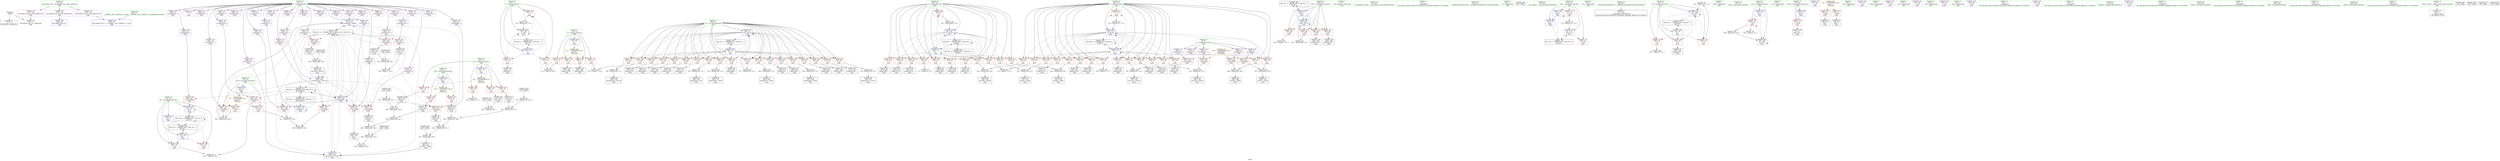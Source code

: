 digraph "SVFG" {
	label="SVFG";

	Node0x5556a4b718f0 [shape=record,color=grey,label="{NodeID: 0\nNullPtr}"];
	Node0x5556a4b718f0 -> Node0x5556a4b943b0[style=solid];
	Node0x5556a4b718f0 -> Node0x5556a4ba32b0[style=solid];
	Node0x5556a4bd4be0 [shape=record,color=black,label="{NodeID: 443\n238 = PHI()\n}"];
	Node0x5556a4bd4be0 -> Node0x5556a4ba7770[style=solid];
	Node0x5556a4ba9b70 [shape=record,color=grey,label="{NodeID: 360\n194 = cmp(183, 193, )\n}"];
	Node0x5556a4ba4250 [shape=record,color=blue,label="{NodeID: 277\n80\<--377\ni15\<--inc153\nmain\n}"];
	Node0x5556a4ba4250 -> Node0x5556a4b9d340[style=dashed];
	Node0x5556a4ba4250 -> Node0x5556a4b9d410[style=dashed];
	Node0x5556a4ba4250 -> Node0x5556a4b9d4e0[style=dashed];
	Node0x5556a4ba4250 -> Node0x5556a4b9d5b0[style=dashed];
	Node0x5556a4ba4250 -> Node0x5556a4b9d680[style=dashed];
	Node0x5556a4ba4250 -> Node0x5556a4b9d750[style=dashed];
	Node0x5556a4ba4250 -> Node0x5556a4b9d820[style=dashed];
	Node0x5556a4ba4250 -> Node0x5556a4b9d8f0[style=dashed];
	Node0x5556a4ba4250 -> Node0x5556a4b9d9c0[style=dashed];
	Node0x5556a4ba4250 -> Node0x5556a4b9da90[style=dashed];
	Node0x5556a4ba4250 -> Node0x5556a4b97cd0[style=dashed];
	Node0x5556a4ba4250 -> Node0x5556a4b97da0[style=dashed];
	Node0x5556a4ba4250 -> Node0x5556a4b97e70[style=dashed];
	Node0x5556a4ba4250 -> Node0x5556a4b97f40[style=dashed];
	Node0x5556a4ba4250 -> Node0x5556a4b98010[style=dashed];
	Node0x5556a4ba4250 -> Node0x5556a4b980e0[style=dashed];
	Node0x5556a4ba4250 -> Node0x5556a4b981b0[style=dashed];
	Node0x5556a4ba4250 -> Node0x5556a4b98280[style=dashed];
	Node0x5556a4ba4250 -> Node0x5556a4b98350[style=dashed];
	Node0x5556a4ba4250 -> Node0x5556a4ba4250[style=dashed];
	Node0x5556a4ba4250 -> Node0x5556a4b9e470[style=dashed];
	Node0x5556a4b97e70 [shape=record,color=red,label="{NodeID: 194\n310\<--80\n\<--i15\nmain\n}"];
	Node0x5556a4b97e70 -> Node0x5556a4b974b0[style=solid];
	Node0x5556a4b949d0 [shape=record,color=purple,label="{NodeID: 111\n330\<--8\narrayidx121\<--a\nmain\n}"];
	Node0x5556a4b949d0 -> Node0x5556a4ba25d0[style=solid];
	Node0x5556a4b93500 [shape=record,color=green,label="{NodeID: 28\n44\<--48\nllvm.global_ctors\<--llvm.global_ctors_field_insensitive\nGlob }"];
	Node0x5556a4b93500 -> Node0x5556a4b9bb50[style=solid];
	Node0x5556a4b93500 -> Node0x5556a4b9bc20[style=solid];
	Node0x5556a4b93500 -> Node0x5556a4b9bd20[style=solid];
	Node0x5556a4b9f370 [shape=record,color=black,label="{NodeID: 388\nMR_30V_2 = PHI(MR_30V_4, MR_30V_1, )\npts\{87 \}\n}"];
	Node0x5556a4b9f370 -> Node0x5556a4ba43f0[style=dashed];
	Node0x5556a4b99530 [shape=record,color=red,label="{NodeID: 222\n229\<--84\n\<--k\nmain\n}"];
	Node0x5556a4b99530 -> Node0x5556a4b96470[style=solid];
	Node0x5556a4b9aff0 [shape=record,color=purple,label="{NodeID: 139\n359\<--10\narrayidx142\<--f\nmain\n}"];
	Node0x5556a4b95c50 [shape=record,color=black,label="{NodeID: 56\n186\<--185\nidxprom34\<--sub\nmain\n}"];
	Node0x5556a4bc3f10 [shape=record,color=yellow,style=double,label="{NodeID: 416\n32V_1 = ENCHI(MR_32V_0)\npts\{90000 \}\nFun[main]}"];
	Node0x5556a4bc3f10 -> Node0x5556a4ba21c0[style=dashed];
	Node0x5556a4bc3f10 -> Node0x5556a4ba2360[style=dashed];
	Node0x5556a4bc3f10 -> Node0x5556a4ba25d0[style=dashed];
	Node0x5556a4bc3f10 -> Node0x5556a4ba2770[style=dashed];
	Node0x5556a4ba72f0 [shape=record,color=grey,label="{NodeID: 333\n205 = Binary(203, 204, )\n}"];
	Node0x5556a4ba72f0 -> Node0x5556a4ba3e40[style=solid];
	Node0x5556a4ba2ab0 [shape=record,color=blue,label="{NodeID: 250\n16\<--14\nm\<--\nGlob }"];
	Node0x5556a4ba2ab0 -> Node0x5556a4bc33b0[style=dashed];
	Node0x5556a4b9c710 [shape=record,color=red,label="{NodeID: 167\n279\<--20\n\<--Ival\nmain\n}"];
	Node0x5556a4b9c710 -> Node0x5556a4b96e30[style=solid];
	Node0x5556a4b97310 [shape=record,color=black,label="{NodeID: 84\n304\<--303\nconv104\<--sub103\nmain\n}"];
	Node0x5556a4b71a90 [shape=record,color=green,label="{NodeID: 1\n7\<--1\n__dso_handle\<--dummyObj\nGlob }"];
	Node0x5556a4bd4ce0 [shape=record,color=black,label="{NodeID: 444\n257 = PHI()\n}"];
	Node0x5556a4bd4ce0 -> Node0x5556a4ba96f0[style=solid];
	Node0x5556a4ba9cf0 [shape=record,color=grey,label="{NodeID: 361\n394 = cmp(392, 393, )\n}"];
	Node0x5556a4ba4320 [shape=record,color=blue,label="{NodeID: 278\n22\<--167\nans\<--\nmain\n}"];
	Node0x5556a4ba4320 -> Node0x5556a4b9c7e0[style=dashed];
	Node0x5556a4ba4320 -> Node0x5556a4b9c8b0[style=dashed];
	Node0x5556a4ba4320 -> Node0x5556a4ba44c0[style=dashed];
	Node0x5556a4ba4320 -> Node0x5556a4bb95b0[style=dashed];
	Node0x5556a4ba4320 -> Node0x5556a4bb9ab0[style=dashed];
	Node0x5556a4b97f40 [shape=record,color=red,label="{NodeID: 195\n318\<--80\n\<--i15\nmain\n}"];
	Node0x5556a4b97f40 -> Node0x5556a4ba7170[style=solid];
	Node0x5556a4b94aa0 [shape=record,color=purple,label="{NodeID: 112\n350\<--8\narrayidx135\<--a\nmain\n}"];
	Node0x5556a4b94aa0 -> Node0x5556a4ba2770[style=solid];
	Node0x5556a4b93590 [shape=record,color=green,label="{NodeID: 29\n49\<--50\n__cxx_global_var_init\<--__cxx_global_var_init_field_insensitive\n}"];
	Node0x5556a4b9f870 [shape=record,color=black,label="{NodeID: 389\nMR_34V_2 = PHI(MR_34V_5, MR_34V_1, )\npts\{120000 \}\n}"];
	Node0x5556a4b9f870 -> Node0x5556a4ba3960[style=dashed];
	Node0x5556a4b9f870 -> Node0x5556a4bb86b0[style=dashed];
	Node0x5556a4b99600 [shape=record,color=red,label="{NodeID: 223\n234\<--84\n\<--k\nmain\n}"];
	Node0x5556a4b99600 -> Node0x5556a4ba75f0[style=solid];
	Node0x5556a4b9b0c0 [shape=record,color=purple,label="{NodeID: 140\n362\<--10\narrayidx144\<--f\nmain\n}"];
	Node0x5556a4b9b0c0 -> Node0x5556a4ba3fe0[style=solid];
	Node0x5556a4b95d20 [shape=record,color=black,label="{NodeID: 57\n189\<--188\nidxprom36\<--\nmain\n}"];
	Node0x5556a4ba7470 [shape=record,color=grey,label="{NodeID: 334\n226 = Binary(225, 113, )\n}"];
	Node0x5556a4ba7470 -> Node0x5556a4b963a0[style=solid];
	Node0x5556a4ba2bb0 [shape=record,color=blue,label="{NodeID: 251\n18\<--14\nDval\<--\nGlob }"];
	Node0x5556a4ba2bb0 -> Node0x5556a4bc3490[style=dashed];
	Node0x5556a4b9c7e0 [shape=record,color=red,label="{NodeID: 168\n393\<--22\n\<--ans\nmain\n}"];
	Node0x5556a4b9c7e0 -> Node0x5556a4ba9cf0[style=solid];
	Node0x5556a4b973e0 [shape=record,color=black,label="{NodeID: 85\n307\<--306\nconv106\<--\nmain\n}"];
	Node0x5556a4b973e0 -> Node0x5556a4ba9e70[style=solid];
	Node0x5556a4b717d0 [shape=record,color=green,label="{NodeID: 2\n14\<--1\n\<--dummyObj\nCan only get source location for instruction, argument, global var or function.}"];
	Node0x5556a4bd4de0 [shape=record,color=black,label="{NodeID: 445\n305 = PHI()\n}"];
	Node0x5556a4bd4de0 -> Node0x5556a4ba9e70[style=solid];
	Node0x5556a4ba9e70 [shape=record,color=grey,label="{NodeID: 362\n308 = cmp(305, 307, )\n}"];
	Node0x5556a4ba43f0 [shape=record,color=blue,label="{NodeID: 279\n86\<--14\ni155\<--\nmain\n}"];
	Node0x5556a4ba43f0 -> Node0x5556a4b99bb0[style=dashed];
	Node0x5556a4ba43f0 -> Node0x5556a4ba1b80[style=dashed];
	Node0x5556a4ba43f0 -> Node0x5556a4ba1c10[style=dashed];
	Node0x5556a4ba43f0 -> Node0x5556a4ba1ce0[style=dashed];
	Node0x5556a4ba43f0 -> Node0x5556a4ba4590[style=dashed];
	Node0x5556a4ba43f0 -> Node0x5556a4b9f370[style=dashed];
	Node0x5556a4b98010 [shape=record,color=red,label="{NodeID: 196\n328\<--80\n\<--i15\nmain\n}"];
	Node0x5556a4b98010 -> Node0x5556a4b97990[style=solid];
	Node0x5556a4b94b70 [shape=record,color=purple,label="{NodeID: 113\n141\<--10\n\<--f\nmain\n}"];
	Node0x5556a4b93620 [shape=record,color=green,label="{NodeID: 30\n53\<--54\n_ZNSt8ios_base4InitC1Ev\<--_ZNSt8ios_base4InitC1Ev_field_insensitive\n}"];
	Node0x5556a4b996d0 [shape=record,color=red,label="{NodeID: 224\n265\<--84\n\<--k\nmain\n}"];
	Node0x5556a4b996d0 -> Node0x5556a4b96af0[style=solid];
	Node0x5556a4b9b190 [shape=record,color=purple,label="{NodeID: 141\n388\<--10\narrayidx160\<--f\nmain\n}"];
	Node0x5556a4b95df0 [shape=record,color=black,label="{NodeID: 58\n198\<--197\nidxprom40\<--sub39\nmain\n}"];
	Node0x5556a4ba75f0 [shape=record,color=grey,label="{NodeID: 335\n236 = Binary(234, 235, )\n}"];
	Node0x5556a4ba75f0 -> Node0x5556a4b96610[style=solid];
	Node0x5556a4ba2cb0 [shape=record,color=blue,label="{NodeID: 252\n20\<--14\nIval\<--\nGlob }"];
	Node0x5556a4ba2cb0 -> Node0x5556a4bc3570[style=dashed];
	Node0x5556a4b9c8b0 [shape=record,color=red,label="{NodeID: 169\n411\<--22\n\<--ans\nmain\n}"];
	Node0x5556a4b974b0 [shape=record,color=black,label="{NodeID: 86\n311\<--310\nidxprom109\<--\nmain\n}"];
	Node0x5556a4b71cb0 [shape=record,color=green,label="{NodeID: 3\n28\<--1\n.str\<--dummyObj\nGlob }"];
	Node0x5556a4bd4ee0 [shape=record,color=black,label="{NodeID: 446\n413 = PHI()\n}"];
	Node0x5556a4ba9ff0 [shape=record,color=grey,label="{NodeID: 363\n215 = cmp(214, 14, )\n}"];
	Node0x5556a4ba44c0 [shape=record,color=blue,label="{NodeID: 280\n22\<--402\nans\<--\nmain\n}"];
	Node0x5556a4ba44c0 -> Node0x5556a4bb95b0[style=dashed];
	Node0x5556a4b980e0 [shape=record,color=red,label="{NodeID: 197\n338\<--80\n\<--i15\nmain\n}"];
	Node0x5556a4b980e0 -> Node0x5556a4ba6570[style=solid];
	Node0x5556a4b94c40 [shape=record,color=purple,label="{NodeID: 114\n142\<--10\narrayidx11\<--f\nmain\n}"];
	Node0x5556a4b94c40 -> Node0x5556a4ba3960[style=solid];
	Node0x5556a4b936b0 [shape=record,color=green,label="{NodeID: 31\n59\<--60\n__cxa_atexit\<--__cxa_atexit_field_insensitive\n}"];
	Node0x5556a4b997a0 [shape=record,color=red,label="{NodeID: 225\n270\<--84\n\<--k\nmain\n}"];
	Node0x5556a4b997a0 -> Node0x5556a4ba8c70[style=solid];
	Node0x5556a4b9b260 [shape=record,color=purple,label="{NodeID: 142\n391\<--10\narrayidx162\<--f\nmain\n}"];
	Node0x5556a4b9b260 -> Node0x5556a4ba2840[style=solid];
	Node0x5556a4b95ec0 [shape=record,color=black,label="{NodeID: 59\n201\<--200\nidxprom42\<--\nmain\n}"];
	Node0x5556a4ba7770 [shape=record,color=grey,label="{NodeID: 336\n241 = Binary(238, 242, )\n}"];
	Node0x5556a4ba7770 -> Node0x5556a4ba7a70[style=solid];
	Node0x5556a4ba2db0 [shape=record,color=blue,label="{NodeID: 253\n22\<--14\nans\<--\nGlob }"];
	Node0x5556a4ba2db0 -> Node0x5556a4bb9ab0[style=dashed];
	Node0x5556a4b9c980 [shape=record,color=red,label="{NodeID: 170\n111\<--24\n\<--num\nmain\n}"];
	Node0x5556a4b9c980 -> Node0x5556a4ba90f0[style=solid];
	Node0x5556a4b97580 [shape=record,color=black,label="{NodeID: 87\n314\<--313\nidxprom111\<--\nmain\n}"];
	Node0x5556a4b76a90 [shape=record,color=green,label="{NodeID: 4\n30\<--1\n.str.1\<--dummyObj\nGlob }"];
	Node0x5556a4baa170 [shape=record,color=grey,label="{NodeID: 364\n153 = cmp(151, 152, )\n}"];
	Node0x5556a4ba4590 [shape=record,color=blue,label="{NodeID: 281\n86\<--407\ni155\<--inc171\nmain\n}"];
	Node0x5556a4ba4590 -> Node0x5556a4b99bb0[style=dashed];
	Node0x5556a4ba4590 -> Node0x5556a4ba1b80[style=dashed];
	Node0x5556a4ba4590 -> Node0x5556a4ba1c10[style=dashed];
	Node0x5556a4ba4590 -> Node0x5556a4ba1ce0[style=dashed];
	Node0x5556a4ba4590 -> Node0x5556a4ba4590[style=dashed];
	Node0x5556a4ba4590 -> Node0x5556a4b9f370[style=dashed];
	Node0x5556a4b981b0 [shape=record,color=red,label="{NodeID: 198\n348\<--80\n\<--i15\nmain\n}"];
	Node0x5556a4b981b0 -> Node0x5556a4b94e90[style=solid];
	Node0x5556a4b99cf0 [shape=record,color=purple,label="{NodeID: 115\n162\<--10\narrayidx23\<--f\nmain\n}"];
	Node0x5556a4b93740 [shape=record,color=green,label="{NodeID: 32\n58\<--64\n_ZNSt8ios_base4InitD1Ev\<--_ZNSt8ios_base4InitD1Ev_field_insensitive\n}"];
	Node0x5556a4b93740 -> Node0x5556a4b944b0[style=solid];
	Node0x5556a4b99870 [shape=record,color=red,label="{NodeID: 226\n301\<--84\n\<--k\nmain\n}"];
	Node0x5556a4b99870 -> Node0x5556a4ba6ff0[style=solid];
	Node0x5556a4b9b330 [shape=record,color=purple,label="{NodeID: 143\n398\<--10\narrayidx166\<--f\nmain\n}"];
	Node0x5556a4b95f90 [shape=record,color=black,label="{NodeID: 60\n207\<--206\nidxprom45\<--\nmain\n}"];
	Node0x5556a4ba78f0 [shape=record,color=grey,label="{NodeID: 337\n146 = Binary(145, 113, )\n}"];
	Node0x5556a4ba78f0 -> Node0x5556a4ba3a30[style=solid];
	Node0x5556a4ba2eb0 [shape=record,color=blue,label="{NodeID: 254\n24\<--14\nnum\<--\nGlob }"];
	Node0x5556a4ba2eb0 -> Node0x5556a4ba3480[style=dashed];
	Node0x5556a4b9ca50 [shape=record,color=red,label="{NodeID: 171\n410\<--24\n\<--num\nmain\n}"];
	Node0x5556a4b97650 [shape=record,color=black,label="{NodeID: 88\n317\<--316\nconv113\<--\nmain\n}"];
	Node0x5556a4b97650 -> Node0x5556a4ba99f0[style=solid];
	Node0x5556a4b76bc0 [shape=record,color=green,label="{NodeID: 5\n32\<--1\nstdin\<--dummyObj\nGlob }"];
	Node0x5556a4baa2f0 [shape=record,color=grey,label="{NodeID: 365\n158 = cmp(157, 137, )\n}"];
	Node0x5556a4b98280 [shape=record,color=red,label="{NodeID: 199\n357\<--80\n\<--i15\nmain\n}"];
	Node0x5556a4b98280 -> Node0x5556a4b95100[style=solid];
	Node0x5556a4b99d80 [shape=record,color=purple,label="{NodeID: 116\n165\<--10\narrayidx25\<--f\nmain\n}"];
	Node0x5556a4b99d80 -> Node0x5556a4ba3ca0[style=solid];
	Node0x5556a4b93800 [shape=record,color=green,label="{NodeID: 33\n71\<--72\nmain\<--main_field_insensitive\n}"];
	Node0x5556a4b99940 [shape=record,color=red,label="{NodeID: 227\n322\<--84\n\<--k\nmain\n}"];
	Node0x5556a4b99940 -> Node0x5556a4b977f0[style=solid];
	Node0x5556a4b9b400 [shape=record,color=purple,label="{NodeID: 144\n401\<--10\narrayidx168\<--f\nmain\n}"];
	Node0x5556a4b9b400 -> Node0x5556a4ba2910[style=solid];
	Node0x5556a4b96060 [shape=record,color=black,label="{NodeID: 61\n210\<--209\nidxprom47\<--\nmain\n}"];
	Node0x5556a4ba7a70 [shape=record,color=grey,label="{NodeID: 338\n245 = Binary(241, 244, )\n}"];
	Node0x5556a4ba7a70 -> Node0x5556a4ba7bf0[style=solid];
	Node0x5556a4ba2fb0 [shape=record,color=blue,label="{NodeID: 255\n26\<--14\ntot\<--\nGlob }"];
	Node0x5556a4ba2fb0 -> Node0x5556a4b9cb20[style=dashed];
	Node0x5556a4ba2fb0 -> Node0x5556a4ba3550[style=dashed];
	Node0x5556a4b9cb20 [shape=record,color=red,label="{NodeID: 172\n105\<--26\n\<--tot\nmain\n}"];
	Node0x5556a4b9cb20 -> Node0x5556a4ba9270[style=solid];
	Node0x5556a4b9cb20 -> Node0x5556a4baaa70[style=solid];
	Node0x5556a4b97720 [shape=record,color=black,label="{NodeID: 89\n320\<--319\nidxprom115\<--sub114\nmain\n}"];
	Node0x5556a4b76c50 [shape=record,color=green,label="{NodeID: 6\n33\<--1\n.str.2\<--dummyObj\nGlob }"];
	Node0x5556a4baa470 [shape=record,color=grey,label="{NodeID: 366\n384 = cmp(383, 137, )\n}"];
	Node0x5556a4b98350 [shape=record,color=red,label="{NodeID: 200\n376\<--80\n\<--i15\nmain\n}"];
	Node0x5556a4b98350 -> Node0x5556a4ba8af0[style=solid];
	Node0x5556a4b99e10 [shape=record,color=purple,label="{NodeID: 117\n179\<--10\narrayidx31\<--f\nmain\n}"];
	Node0x5556a4b93900 [shape=record,color=green,label="{NodeID: 34\n74\<--75\nretval\<--retval_field_insensitive\nmain\n}"];
	Node0x5556a4b93900 -> Node0x5556a4b9cd90[style=solid];
	Node0x5556a4b93900 -> Node0x5556a4ba33b0[style=solid];
	Node0x5556a4b99a10 [shape=record,color=red,label="{NodeID: 228\n342\<--84\n\<--k\nmain\n}"];
	Node0x5556a4b99a10 -> Node0x5556a4b97c00[style=solid];
	Node0x5556a4b9b4d0 [shape=record,color=purple,label="{NodeID: 145\n90\<--28\n\<--.str\nmain\n}"];
	Node0x5556a4b96130 [shape=record,color=black,label="{NodeID: 62\n218\<--217\nidxprom51\<--\nmain\n}"];
	Node0x5556a4ba7bf0 [shape=record,color=grey,label="{NodeID: 339\n248 = Binary(245, 247, )\n}"];
	Node0x5556a4ba7bf0 -> Node0x5556a4ba7d70[style=solid];
	Node0x5556a4ba30b0 [shape=record,color=blue,label="{NodeID: 256\n435\<--45\nllvm.global_ctors_0\<--\nGlob }"];
	Node0x5556a4b9cbf0 [shape=record,color=red,label="{NodeID: 173\n89\<--32\n\<--stdin\nmain\n}"];
	Node0x5556a4b9cbf0 -> Node0x5556a4b955d0[style=solid];
	Node0x5556a4b977f0 [shape=record,color=black,label="{NodeID: 90\n323\<--322\nidxprom117\<--\nmain\n}"];
	Node0x5556a4b75150 [shape=record,color=green,label="{NodeID: 7\n35\<--1\n.str.3\<--dummyObj\nGlob }"];
	Node0x5556a4baa5f0 [shape=record,color=grey,label="{NodeID: 367\n175 = cmp(173, 174, )\n}"];
	Node0x5556a4b98420 [shape=record,color=red,label="{NodeID: 201\n157\<--82\n\<--j\nmain\n}"];
	Node0x5556a4b98420 -> Node0x5556a4baa2f0[style=solid];
	Node0x5556a4b99ee0 [shape=record,color=purple,label="{NodeID: 118\n182\<--10\narrayidx33\<--f\nmain\n}"];
	Node0x5556a4b99ee0 -> Node0x5556a4ba1db0[style=solid];
	Node0x5556a4b939d0 [shape=record,color=green,label="{NodeID: 35\n76\<--77\ni\<--i_field_insensitive\nmain\n}"];
	Node0x5556a4b939d0 -> Node0x5556a4b9ce60[style=solid];
	Node0x5556a4b939d0 -> Node0x5556a4b9cf30[style=solid];
	Node0x5556a4b939d0 -> Node0x5556a4b9d000[style=solid];
	Node0x5556a4b939d0 -> Node0x5556a4ba36f0[style=solid];
	Node0x5556a4b939d0 -> Node0x5556a4ba37c0[style=solid];
	Node0x5556a4b99ae0 [shape=record,color=red,label="{NodeID: 229\n366\<--84\n\<--k\nmain\n}"];
	Node0x5556a4b99ae0 -> Node0x5556a4ba8370[style=solid];
	Node0x5556a4b9b5a0 [shape=record,color=purple,label="{NodeID: 146\n91\<--30\n\<--.str.1\nmain\n}"];
	Node0x5556a4b96200 [shape=record,color=black,label="{NodeID: 63\n221\<--220\nidxprom53\<--\nmain\n}"];
	Node0x5556a4ba7d70 [shape=record,color=grey,label="{NodeID: 340\n249 = Binary(233, 248, )\n}"];
	Node0x5556a4ba7d70 -> Node0x5556a4ba96f0[style=solid];
	Node0x5556a4ba31b0 [shape=record,color=blue,label="{NodeID: 257\n436\<--46\nllvm.global_ctors_1\<--_GLOBAL__sub_I_withleave_1_0.cpp\nGlob }"];
	Node0x5556a4b9ccc0 [shape=record,color=red,label="{NodeID: 174\n95\<--37\n\<--stdout\nmain\n}"];
	Node0x5556a4b9ccc0 -> Node0x5556a4b956a0[style=solid];
	Node0x5556a4b978c0 [shape=record,color=black,label="{NodeID: 91\n326\<--325\nconv119\<--\nmain\n}"];
	Node0x5556a4b978c0 -> Node0x5556a4ba66f0[style=solid];
	Node0x5556a4b751e0 [shape=record,color=green,label="{NodeID: 8\n37\<--1\nstdout\<--dummyObj\nGlob }"];
	Node0x5556a4baa770 [shape=record,color=grey,label="{NodeID: 368\n136 = cmp(135, 137, )\n}"];
	Node0x5556a4b984f0 [shape=record,color=red,label="{NodeID: 202\n163\<--82\n\<--j\nmain\n}"];
	Node0x5556a4b984f0 -> Node0x5556a4b959e0[style=solid];
	Node0x5556a4b99fb0 [shape=record,color=purple,label="{NodeID: 119\n187\<--10\narrayidx35\<--f\nmain\n}"];
	Node0x5556a4b93aa0 [shape=record,color=green,label="{NodeID: 36\n78\<--79\ni6\<--i6_field_insensitive\nmain\n}"];
	Node0x5556a4b93aa0 -> Node0x5556a4b9d0d0[style=solid];
	Node0x5556a4b93aa0 -> Node0x5556a4b9d1a0[style=solid];
	Node0x5556a4b93aa0 -> Node0x5556a4b9d270[style=solid];
	Node0x5556a4b93aa0 -> Node0x5556a4ba3890[style=solid];
	Node0x5556a4b93aa0 -> Node0x5556a4ba3a30[style=solid];
	Node0x5556a4b99bb0 [shape=record,color=red,label="{NodeID: 230\n383\<--86\n\<--i155\nmain\n}"];
	Node0x5556a4b99bb0 -> Node0x5556a4baa470[style=solid];
	Node0x5556a4b9b670 [shape=record,color=purple,label="{NodeID: 147\n96\<--33\n\<--.str.2\nmain\n}"];
	Node0x5556a4b962d0 [shape=record,color=black,label="{NodeID: 64\n224\<--223\nconv\<--\nmain\n}"];
	Node0x5556a4b962d0 -> Node0x5556a4baabf0[style=solid];
	Node0x5556a4ba7ef0 [shape=record,color=grey,label="{NodeID: 341\n407 = Binary(406, 113, )\n}"];
	Node0x5556a4ba7ef0 -> Node0x5556a4ba4590[style=solid];
	Node0x5556a4ba32b0 [shape=record,color=blue, style = dotted,label="{NodeID: 258\n437\<--3\nllvm.global_ctors_2\<--dummyVal\nGlob }"];
	Node0x5556a4b9cd90 [shape=record,color=red,label="{NodeID: 175\n417\<--74\n\<--retval\nmain\n}"];
	Node0x5556a4b9cd90 -> Node0x5556a4b945c0[style=solid];
	Node0x5556a4b97990 [shape=record,color=black,label="{NodeID: 92\n329\<--328\nidxprom120\<--\nmain\n}"];
	Node0x5556a4b75270 [shape=record,color=green,label="{NodeID: 9\n38\<--1\n.str.4\<--dummyObj\nGlob }"];
	Node0x5556a4baa8f0 [shape=record,color=grey,label="{NodeID: 369\n121 = cmp(119, 120, )\n}"];
	Node0x5556a4b985c0 [shape=record,color=red,label="{NodeID: 203\n173\<--82\n\<--j\nmain\n}"];
	Node0x5556a4b985c0 -> Node0x5556a4baa5f0[style=solid];
	Node0x5556a4b9a080 [shape=record,color=purple,label="{NodeID: 120\n190\<--10\narrayidx37\<--f\nmain\n}"];
	Node0x5556a4b9a080 -> Node0x5556a4ba1e80[style=solid];
	Node0x5556a4b93b70 [shape=record,color=green,label="{NodeID: 37\n80\<--81\ni15\<--i15_field_insensitive\nmain\n}"];
	Node0x5556a4b93b70 -> Node0x5556a4b9d340[style=solid];
	Node0x5556a4b93b70 -> Node0x5556a4b9d410[style=solid];
	Node0x5556a4b93b70 -> Node0x5556a4b9d4e0[style=solid];
	Node0x5556a4b93b70 -> Node0x5556a4b9d5b0[style=solid];
	Node0x5556a4b93b70 -> Node0x5556a4b9d680[style=solid];
	Node0x5556a4b93b70 -> Node0x5556a4b9d750[style=solid];
	Node0x5556a4b93b70 -> Node0x5556a4b9d820[style=solid];
	Node0x5556a4b93b70 -> Node0x5556a4b9d8f0[style=solid];
	Node0x5556a4b93b70 -> Node0x5556a4b9d9c0[style=solid];
	Node0x5556a4b93b70 -> Node0x5556a4b9da90[style=solid];
	Node0x5556a4b93b70 -> Node0x5556a4b97cd0[style=solid];
	Node0x5556a4b93b70 -> Node0x5556a4b97da0[style=solid];
	Node0x5556a4b93b70 -> Node0x5556a4b97e70[style=solid];
	Node0x5556a4b93b70 -> Node0x5556a4b97f40[style=solid];
	Node0x5556a4b93b70 -> Node0x5556a4b98010[style=solid];
	Node0x5556a4b93b70 -> Node0x5556a4b980e0[style=solid];
	Node0x5556a4b93b70 -> Node0x5556a4b981b0[style=solid];
	Node0x5556a4b93b70 -> Node0x5556a4b98280[style=solid];
	Node0x5556a4b93b70 -> Node0x5556a4b98350[style=solid];
	Node0x5556a4b93b70 -> Node0x5556a4ba3b00[style=solid];
	Node0x5556a4b93b70 -> Node0x5556a4ba4250[style=solid];
	Node0x5556a4ba1b80 [shape=record,color=red,label="{NodeID: 231\n389\<--86\n\<--i155\nmain\n}"];
	Node0x5556a4ba1b80 -> Node0x5556a4b95370[style=solid];
	Node0x5556a4b9b740 [shape=record,color=purple,label="{NodeID: 148\n97\<--35\n\<--.str.3\nmain\n}"];
	Node0x5556a4b963a0 [shape=record,color=black,label="{NodeID: 65\n227\<--226\nidxprom56\<--sub55\nmain\n}"];
	Node0x5556a4ba8070 [shape=record,color=grey,label="{NodeID: 342\n332 = Binary(327, 331, )\n}"];
	Node0x5556a4ba8070 -> Node0x5556a4b97a60[style=solid];
	Node0x5556a4ba33b0 [shape=record,color=blue,label="{NodeID: 259\n74\<--14\nretval\<--\nmain\n}"];
	Node0x5556a4ba33b0 -> Node0x5556a4b9cd90[style=dashed];
	Node0x5556a4b9ce60 [shape=record,color=red,label="{NodeID: 176\n119\<--76\n\<--i\nmain\n}"];
	Node0x5556a4b9ce60 -> Node0x5556a4baa8f0[style=solid];
	Node0x5556a4b97a60 [shape=record,color=black,label="{NodeID: 93\n333\<--332\nconv123\<--sub122\nmain\n}"];
	Node0x5556a4b75340 [shape=record,color=green,label="{NodeID: 10\n40\<--1\n.str.5\<--dummyObj\nGlob }"];
	Node0x5556a4baaa70 [shape=record,color=grey,label="{NodeID: 370\n109 = cmp(105, 14, )\n}"];
	Node0x5556a4b98690 [shape=record,color=red,label="{NodeID: 204\n180\<--82\n\<--j\nmain\n}"];
	Node0x5556a4b98690 -> Node0x5556a4b95b80[style=solid];
	Node0x5556a4b9a150 [shape=record,color=purple,label="{NodeID: 121\n199\<--10\narrayidx41\<--f\nmain\n}"];
	Node0x5556a4b93c40 [shape=record,color=green,label="{NodeID: 38\n82\<--83\nj\<--j_field_insensitive\nmain\n}"];
	Node0x5556a4b93c40 -> Node0x5556a4b98420[style=solid];
	Node0x5556a4b93c40 -> Node0x5556a4b984f0[style=solid];
	Node0x5556a4b93c40 -> Node0x5556a4b985c0[style=solid];
	Node0x5556a4b93c40 -> Node0x5556a4b98690[style=solid];
	Node0x5556a4b93c40 -> Node0x5556a4b98760[style=solid];
	Node0x5556a4b93c40 -> Node0x5556a4b98830[style=solid];
	Node0x5556a4b93c40 -> Node0x5556a4b98900[style=solid];
	Node0x5556a4b93c40 -> Node0x5556a4b989d0[style=solid];
	Node0x5556a4b93c40 -> Node0x5556a4b98aa0[style=solid];
	Node0x5556a4b93c40 -> Node0x5556a4b98b70[style=solid];
	Node0x5556a4b93c40 -> Node0x5556a4b98c40[style=solid];
	Node0x5556a4b93c40 -> Node0x5556a4b98d10[style=solid];
	Node0x5556a4b93c40 -> Node0x5556a4b98de0[style=solid];
	Node0x5556a4b93c40 -> Node0x5556a4b98eb0[style=solid];
	Node0x5556a4b93c40 -> Node0x5556a4b98f80[style=solid];
	Node0x5556a4b93c40 -> Node0x5556a4b99050[style=solid];
	Node0x5556a4b93c40 -> Node0x5556a4b99120[style=solid];
	Node0x5556a4b93c40 -> Node0x5556a4ba3bd0[style=solid];
	Node0x5556a4b93c40 -> Node0x5556a4ba4180[style=solid];
	Node0x5556a4ba1c10 [shape=record,color=red,label="{NodeID: 232\n399\<--86\n\<--i155\nmain\n}"];
	Node0x5556a4ba1c10 -> Node0x5556a4b95510[style=solid];
	Node0x5556a4b9b810 [shape=record,color=purple,label="{NodeID: 149\n99\<--38\n\<--.str.4\nmain\n}"];
	Node0x5556a4b96470 [shape=record,color=black,label="{NodeID: 66\n230\<--229\nidxprom58\<--\nmain\n}"];
	Node0x5556a4ba81f0 [shape=record,color=grey,label="{NodeID: 343\n288 = Binary(283, 287, )\n}"];
	Node0x5556a4ba81f0 -> Node0x5556a4b96fd0[style=solid];
	Node0x5556a4ba3480 [shape=record,color=blue,label="{NodeID: 260\n24\<--14\nnum\<--\nmain\n}"];
	Node0x5556a4ba3480 -> Node0x5556a4bb9fb0[style=dashed];
	Node0x5556a4b9cf30 [shape=record,color=red,label="{NodeID: 177\n123\<--76\n\<--i\nmain\n}"];
	Node0x5556a4b9cf30 -> Node0x5556a4b95770[style=solid];
	Node0x5556a4b97b30 [shape=record,color=black,label="{NodeID: 94\n340\<--339\nidxprom129\<--sub128\nmain\n}"];
	Node0x5556a4b77150 [shape=record,color=green,label="{NodeID: 11\n42\<--1\n.str.6\<--dummyObj\nGlob }"];
	Node0x5556a4baabf0 [shape=record,color=grey,label="{NodeID: 371\n259 = cmp(224, 258, )\n}"];
	Node0x5556a4b98760 [shape=record,color=red,label="{NodeID: 205\n209\<--82\n\<--j\nmain\n}"];
	Node0x5556a4b98760 -> Node0x5556a4b96060[style=solid];
	Node0x5556a4b9a220 [shape=record,color=purple,label="{NodeID: 122\n202\<--10\narrayidx43\<--f\nmain\n}"];
	Node0x5556a4b9a220 -> Node0x5556a4ba1f50[style=solid];
	Node0x5556a4b93d10 [shape=record,color=green,label="{NodeID: 39\n84\<--85\nk\<--k_field_insensitive\nmain\n}"];
	Node0x5556a4b93d10 -> Node0x5556a4b991f0[style=solid];
	Node0x5556a4b93d10 -> Node0x5556a4b992c0[style=solid];
	Node0x5556a4b93d10 -> Node0x5556a4b99390[style=solid];
	Node0x5556a4b93d10 -> Node0x5556a4b99460[style=solid];
	Node0x5556a4b93d10 -> Node0x5556a4b99530[style=solid];
	Node0x5556a4b93d10 -> Node0x5556a4b99600[style=solid];
	Node0x5556a4b93d10 -> Node0x5556a4b996d0[style=solid];
	Node0x5556a4b93d10 -> Node0x5556a4b997a0[style=solid];
	Node0x5556a4b93d10 -> Node0x5556a4b99870[style=solid];
	Node0x5556a4b93d10 -> Node0x5556a4b99940[style=solid];
	Node0x5556a4b93d10 -> Node0x5556a4b99a10[style=solid];
	Node0x5556a4b93d10 -> Node0x5556a4b99ae0[style=solid];
	Node0x5556a4b93d10 -> Node0x5556a4ba3d70[style=solid];
	Node0x5556a4b93d10 -> Node0x5556a4ba40b0[style=solid];
	Node0x5556a4ba1ce0 [shape=record,color=red,label="{NodeID: 233\n406\<--86\n\<--i155\nmain\n}"];
	Node0x5556a4ba1ce0 -> Node0x5556a4ba7ef0[style=solid];
	Node0x5556a4b9b8e0 [shape=record,color=purple,label="{NodeID: 150\n126\<--38\n\<--.str.4\nmain\n}"];
	Node0x5556a4b96540 [shape=record,color=black,label="{NodeID: 67\n233\<--232\nconv60\<--\nmain\n}"];
	Node0x5556a4b96540 -> Node0x5556a4ba7d70[style=solid];
	Node0x5556a4ba8370 [shape=record,color=grey,label="{NodeID: 344\n367 = Binary(366, 113, )\n}"];
	Node0x5556a4ba8370 -> Node0x5556a4ba40b0[style=solid];
	Node0x5556a4ba3550 [shape=record,color=blue,label="{NodeID: 261\n26\<--106\ntot\<--dec\nmain\n}"];
	Node0x5556a4ba3550 -> Node0x5556a4b9cb20[style=dashed];
	Node0x5556a4ba3550 -> Node0x5556a4ba3550[style=dashed];
	Node0x5556a4b9d000 [shape=record,color=red,label="{NodeID: 178\n129\<--76\n\<--i\nmain\n}"];
	Node0x5556a4b9d000 -> Node0x5556a4ba8f70[style=solid];
	Node0x5556a4b97c00 [shape=record,color=black,label="{NodeID: 95\n343\<--342\nidxprom131\<--\nmain\n}"];
	Node0x5556a4b77220 [shape=record,color=green,label="{NodeID: 12\n45\<--1\n\<--dummyObj\nCan only get source location for instruction, argument, global var or function.}"];
	Node0x5556a4baad70 [shape=record,color=grey,label="{NodeID: 372\n171 = cmp(170, 137, )\n}"];
	Node0x5556a4b98830 [shape=record,color=red,label="{NodeID: 206\n220\<--82\n\<--j\nmain\n}"];
	Node0x5556a4b98830 -> Node0x5556a4b96200[style=solid];
	Node0x5556a4b9a2f0 [shape=record,color=purple,label="{NodeID: 123\n208\<--10\narrayidx46\<--f\nmain\n}"];
	Node0x5556a4b93de0 [shape=record,color=green,label="{NodeID: 40\n86\<--87\ni155\<--i155_field_insensitive\nmain\n}"];
	Node0x5556a4b93de0 -> Node0x5556a4b99bb0[style=solid];
	Node0x5556a4b93de0 -> Node0x5556a4ba1b80[style=solid];
	Node0x5556a4b93de0 -> Node0x5556a4ba1c10[style=solid];
	Node0x5556a4b93de0 -> Node0x5556a4ba1ce0[style=solid];
	Node0x5556a4b93de0 -> Node0x5556a4ba43f0[style=solid];
	Node0x5556a4b93de0 -> Node0x5556a4ba4590[style=solid];
	Node0x5556a4ba1db0 [shape=record,color=red,label="{NodeID: 234\n183\<--182\n\<--arrayidx33\nmain\n}"];
	Node0x5556a4ba1db0 -> Node0x5556a4ba9b70[style=solid];
	Node0x5556a4b9b9b0 [shape=record,color=purple,label="{NodeID: 151\n115\<--40\n\<--.str.5\nmain\n}"];
	Node0x5556a4b96610 [shape=record,color=black,label="{NodeID: 68\n237\<--236\nconv62\<--sub61\nmain\n}"];
	Node0x5556a4ba84f0 [shape=record,color=grey,label="{NodeID: 345\n281 = Binary(278, 280, )\n}"];
	Node0x5556a4ba84f0 -> Node0x5556a4ba8670[style=solid];
	Node0x5556a4ba3620 [shape=record,color=blue,label="{NodeID: 262\n24\<--112\nnum\<--inc\nmain\n}"];
	Node0x5556a4ba3620 -> Node0x5556a4b9ca50[style=dashed];
	Node0x5556a4ba3620 -> Node0x5556a4bb9fb0[style=dashed];
	Node0x5556a4b9d0d0 [shape=record,color=red,label="{NodeID: 179\n135\<--78\n\<--i6\nmain\n}"];
	Node0x5556a4b9d0d0 -> Node0x5556a4baa770[style=solid];
	Node0x5556a4b94dc0 [shape=record,color=black,label="{NodeID: 96\n346\<--345\nconv133\<--\nmain\n}"];
	Node0x5556a4b94dc0 -> Node0x5556a4ba6cf0[style=solid];
	Node0x5556a4b772f0 [shape=record,color=green,label="{NodeID: 13\n107\<--1\n\<--dummyObj\nCan only get source location for instruction, argument, global var or function.}"];
	Node0x5556a4b98900 [shape=record,color=red,label="{NodeID: 207\n235\<--82\n\<--j\nmain\n}"];
	Node0x5556a4b98900 -> Node0x5556a4ba75f0[style=solid];
	Node0x5556a4b9a3c0 [shape=record,color=purple,label="{NodeID: 124\n211\<--10\narrayidx48\<--f\nmain\n}"];
	Node0x5556a4b9a3c0 -> Node0x5556a4ba3e40[style=solid];
	Node0x5556a4b93eb0 [shape=record,color=green,label="{NodeID: 41\n93\<--94\nfreopen\<--freopen_field_insensitive\n}"];
	Node0x5556a4bc27b0 [shape=record,color=yellow,style=double,label="{NodeID: 401\n2V_1 = ENCHI(MR_2V_0)\npts\{1 \}\nFun[main]}"];
	Node0x5556a4bc27b0 -> Node0x5556a4b9cbf0[style=dashed];
	Node0x5556a4bc27b0 -> Node0x5556a4b9ccc0[style=dashed];
	Node0x5556a4ba1e80 [shape=record,color=red,label="{NodeID: 235\n191\<--190\n\<--arrayidx37\nmain\n}"];
	Node0x5556a4ba1e80 -> Node0x5556a4ba6870[style=solid];
	Node0x5556a4b9ba80 [shape=record,color=purple,label="{NodeID: 152\n412\<--42\n\<--.str.6\nmain\n}"];
	Node0x5556a4b966e0 [shape=record,color=black,label="{NodeID: 69\n244\<--243\nconv65\<--\nmain\n}"];
	Node0x5556a4b966e0 -> Node0x5556a4ba7a70[style=solid];
	Node0x5556a4ba8670 [shape=record,color=grey,label="{NodeID: 346\n282 = Binary(269, 281, )\n}"];
	Node0x5556a4ba8670 -> Node0x5556a4ba93f0[style=solid];
	Node0x5556a4ba36f0 [shape=record,color=blue,label="{NodeID: 263\n76\<--113\ni\<--\nmain\n}"];
	Node0x5556a4ba36f0 -> Node0x5556a4b9ce60[style=dashed];
	Node0x5556a4ba36f0 -> Node0x5556a4b9cf30[style=dashed];
	Node0x5556a4ba36f0 -> Node0x5556a4b9d000[style=dashed];
	Node0x5556a4ba36f0 -> Node0x5556a4ba37c0[style=dashed];
	Node0x5556a4ba36f0 -> Node0x5556a4bba9b0[style=dashed];
	Node0x5556a4b9d1a0 [shape=record,color=red,label="{NodeID: 180\n139\<--78\n\<--i6\nmain\n}"];
	Node0x5556a4b9d1a0 -> Node0x5556a4b95840[style=solid];
	Node0x5556a4b94e90 [shape=record,color=black,label="{NodeID: 97\n349\<--348\nidxprom134\<--\nmain\n}"];
	Node0x5556a4b773c0 [shape=record,color=green,label="{NodeID: 14\n113\<--1\n\<--dummyObj\nCan only get source location for instruction, argument, global var or function.}"];
	Node0x5556a4b989d0 [shape=record,color=red,label="{NodeID: 208\n250\<--82\n\<--j\nmain\n}"];
	Node0x5556a4b989d0 -> Node0x5556a4ba9570[style=solid];
	Node0x5556a4b9a490 [shape=record,color=purple,label="{NodeID: 125\n219\<--10\narrayidx52\<--f\nmain\n}"];
	Node0x5556a4b93fb0 [shape=record,color=green,label="{NodeID: 42\n101\<--102\nscanf\<--scanf_field_insensitive\n}"];
	Node0x5556a4bc32d0 [shape=record,color=yellow,style=double,label="{NodeID: 402\n4V_1 = ENCHI(MR_4V_0)\npts\{15 \}\nFun[main]}"];
	Node0x5556a4bc32d0 -> Node0x5556a4b9be20[style=dashed];
	Node0x5556a4bc32d0 -> Node0x5556a4b9bef0[style=dashed];
	Node0x5556a4bc32d0 -> Node0x5556a4b9bfc0[style=dashed];
	Node0x5556a4bc32d0 -> Node0x5556a4b9c090[style=dashed];
	Node0x5556a4ba1f50 [shape=record,color=red,label="{NodeID: 236\n203\<--202\n\<--arrayidx43\nmain\n}"];
	Node0x5556a4ba1f50 -> Node0x5556a4ba72f0[style=solid];
	Node0x5556a4b9bb50 [shape=record,color=purple,label="{NodeID: 153\n435\<--44\nllvm.global_ctors_0\<--llvm.global_ctors\nGlob }"];
	Node0x5556a4b9bb50 -> Node0x5556a4ba30b0[style=solid];
	Node0x5556a4b967b0 [shape=record,color=black,label="{NodeID: 70\n247\<--246\nconv66\<--\nmain\n}"];
	Node0x5556a4b967b0 -> Node0x5556a4ba7bf0[style=solid];
	Node0x5556a4ba87f0 [shape=record,color=grey,label="{NodeID: 347\n372 = Binary(371, 113, )\n}"];
	Node0x5556a4ba87f0 -> Node0x5556a4ba4180[style=solid];
	Node0x5556a4ba37c0 [shape=record,color=blue,label="{NodeID: 264\n76\<--130\ni\<--inc5\nmain\n}"];
	Node0x5556a4ba37c0 -> Node0x5556a4b9ce60[style=dashed];
	Node0x5556a4ba37c0 -> Node0x5556a4b9cf30[style=dashed];
	Node0x5556a4ba37c0 -> Node0x5556a4b9d000[style=dashed];
	Node0x5556a4ba37c0 -> Node0x5556a4ba37c0[style=dashed];
	Node0x5556a4ba37c0 -> Node0x5556a4bba9b0[style=dashed];
	Node0x5556a4b9d270 [shape=record,color=red,label="{NodeID: 181\n145\<--78\n\<--i6\nmain\n}"];
	Node0x5556a4b9d270 -> Node0x5556a4ba78f0[style=solid];
	Node0x5556a4b94f60 [shape=record,color=black,label="{NodeID: 98\n353\<--352\nconv137\<--sub136\nmain\n}"];
	Node0x5556a4b77490 [shape=record,color=green,label="{NodeID: 15\n137\<--1\n\<--dummyObj\nCan only get source location for instruction, argument, global var or function.}"];
	Node0x5556a4bb81b0 [shape=record,color=black,label="{NodeID: 375\nMR_28V_3 = PHI(MR_28V_4, MR_28V_2, )\npts\{85 \}\n}"];
	Node0x5556a4bb81b0 -> Node0x5556a4ba3d70[style=dashed];
	Node0x5556a4bb81b0 -> Node0x5556a4bb81b0[style=dashed];
	Node0x5556a4bb81b0 -> Node0x5556a4b9ee70[style=dashed];
	Node0x5556a4b98aa0 [shape=record,color=red,label="{NodeID: 209\n271\<--82\n\<--j\nmain\n}"];
	Node0x5556a4b98aa0 -> Node0x5556a4ba8c70[style=solid];
	Node0x5556a4b9a560 [shape=record,color=purple,label="{NodeID: 126\n222\<--10\narrayidx54\<--f\nmain\n}"];
	Node0x5556a4b9a560 -> Node0x5556a4ba2020[style=solid];
	Node0x5556a4b940b0 [shape=record,color=green,label="{NodeID: 43\n239\<--240\nlabs\<--labs_field_insensitive\n}"];
	Node0x5556a4bc33b0 [shape=record,color=yellow,style=double,label="{NodeID: 403\n6V_1 = ENCHI(MR_6V_0)\npts\{17 \}\nFun[main]}"];
	Node0x5556a4bc33b0 -> Node0x5556a4b9c160[style=dashed];
	Node0x5556a4bc33b0 -> Node0x5556a4b9c230[style=dashed];
	Node0x5556a4bc33b0 -> Node0x5556a4b9c300[style=dashed];
	Node0x5556a4bc33b0 -> Node0x5556a4b9c3d0[style=dashed];
	Node0x5556a4ba2020 [shape=record,color=red,label="{NodeID: 237\n223\<--222\n\<--arrayidx54\nmain\n}"];
	Node0x5556a4ba2020 -> Node0x5556a4b962d0[style=solid];
	Node0x5556a4b9bc20 [shape=record,color=purple,label="{NodeID: 154\n436\<--44\nllvm.global_ctors_1\<--llvm.global_ctors\nGlob }"];
	Node0x5556a4b9bc20 -> Node0x5556a4ba31b0[style=solid];
	Node0x5556a4b96880 [shape=record,color=black,label="{NodeID: 71\n252\<--251\nidxprom68\<--\nmain\n}"];
	Node0x5556a4ba8970 [shape=record,color=grey,label="{NodeID: 348\n278 = Binary(275, 277, )\n}"];
	Node0x5556a4ba8970 -> Node0x5556a4ba84f0[style=solid];
	Node0x5556a4ba3890 [shape=record,color=blue,label="{NodeID: 265\n78\<--14\ni6\<--\nmain\n}"];
	Node0x5556a4ba3890 -> Node0x5556a4b9d0d0[style=dashed];
	Node0x5556a4ba3890 -> Node0x5556a4b9d1a0[style=dashed];
	Node0x5556a4ba3890 -> Node0x5556a4b9d270[style=dashed];
	Node0x5556a4ba3890 -> Node0x5556a4ba3a30[style=dashed];
	Node0x5556a4ba3890 -> Node0x5556a4b9df70[style=dashed];
	Node0x5556a4b9d340 [shape=record,color=red,label="{NodeID: 182\n151\<--80\n\<--i15\nmain\n}"];
	Node0x5556a4b9d340 -> Node0x5556a4baa170[style=solid];
	Node0x5556a4b95030 [shape=record,color=black,label="{NodeID: 99\n356\<--355\nconv140\<--add139\nmain\n}"];
	Node0x5556a4b95030 -> Node0x5556a4ba3fe0[style=solid];
	Node0x5556a4b77560 [shape=record,color=green,label="{NodeID: 16\n167\<--1\n\<--dummyObj\nCan only get source location for instruction, argument, global var or function.}"];
	Node0x5556a4bb86b0 [shape=record,color=black,label="{NodeID: 376\nMR_34V_5 = PHI(MR_34V_6, MR_34V_3, )\npts\{120000 \}\n}"];
	Node0x5556a4bb86b0 -> Node0x5556a4ba2840[style=dashed];
	Node0x5556a4bb86b0 -> Node0x5556a4ba2910[style=dashed];
	Node0x5556a4bb86b0 -> Node0x5556a4ba3ca0[style=dashed];
	Node0x5556a4bb86b0 -> Node0x5556a4bb86b0[style=dashed];
	Node0x5556a4bb86b0 -> Node0x5556a4b9f870[style=dashed];
	Node0x5556a4b98b70 [shape=record,color=red,label="{NodeID: 210\n283\<--82\n\<--j\nmain\n}"];
	Node0x5556a4b98b70 -> Node0x5556a4ba81f0[style=solid];
	Node0x5556a4b9a630 [shape=record,color=purple,label="{NodeID: 127\n228\<--10\narrayidx57\<--f\nmain\n}"];
	Node0x5556a4b941b0 [shape=record,color=green,label="{NodeID: 44\n414\<--415\nprintf\<--printf_field_insensitive\n}"];
	Node0x5556a4bc3490 [shape=record,color=yellow,style=double,label="{NodeID: 404\n8V_1 = ENCHI(MR_8V_0)\npts\{19 \}\nFun[main]}"];
	Node0x5556a4bc3490 -> Node0x5556a4b9c4a0[style=dashed];
	Node0x5556a4bc3490 -> Node0x5556a4b9c570[style=dashed];
	Node0x5556a4ba20f0 [shape=record,color=red,label="{NodeID: 238\n232\<--231\n\<--arrayidx59\nmain\n}"];
	Node0x5556a4ba20f0 -> Node0x5556a4b96540[style=solid];
	Node0x5556a4b9bd20 [shape=record,color=purple,label="{NodeID: 155\n437\<--44\nllvm.global_ctors_2\<--llvm.global_ctors\nGlob }"];
	Node0x5556a4b9bd20 -> Node0x5556a4ba32b0[style=solid];
	Node0x5556a4b96950 [shape=record,color=black,label="{NodeID: 72\n256\<--255\nconv71\<--sub70\nmain\n}"];
	Node0x5556a4ba8af0 [shape=record,color=grey,label="{NodeID: 349\n377 = Binary(376, 113, )\n}"];
	Node0x5556a4ba8af0 -> Node0x5556a4ba4250[style=solid];
	Node0x5556a4ba3960 [shape=record,color=blue,label="{NodeID: 266\n142\<--14\narrayidx11\<--\nmain\n}"];
	Node0x5556a4ba3960 -> Node0x5556a4ba3960[style=dashed];
	Node0x5556a4ba3960 -> Node0x5556a4bb86b0[style=dashed];
	Node0x5556a4b9d410 [shape=record,color=red,label="{NodeID: 183\n160\<--80\n\<--i15\nmain\n}"];
	Node0x5556a4b9d410 -> Node0x5556a4b95910[style=solid];
	Node0x5556a4b95100 [shape=record,color=black,label="{NodeID: 100\n358\<--357\nidxprom141\<--\nmain\n}"];
	Node0x5556a4b77630 [shape=record,color=green,label="{NodeID: 17\n242\<--1\n\<--dummyObj\nCan only get source location for instruction, argument, global var or function.}"];
	Node0x5556a4b98c40 [shape=record,color=red,label="{NodeID: 211\n296\<--82\n\<--j\nmain\n}"];
	Node0x5556a4b98c40 -> Node0x5556a4b97240[style=solid];
	Node0x5556a4b9a700 [shape=record,color=purple,label="{NodeID: 128\n231\<--10\narrayidx59\<--f\nmain\n}"];
	Node0x5556a4b9a700 -> Node0x5556a4ba20f0[style=solid];
	Node0x5556a4b942b0 [shape=record,color=green,label="{NodeID: 45\n46\<--431\n_GLOBAL__sub_I_withleave_1_0.cpp\<--_GLOBAL__sub_I_withleave_1_0.cpp_field_insensitive\n}"];
	Node0x5556a4b942b0 -> Node0x5556a4ba31b0[style=solid];
	Node0x5556a4bc3570 [shape=record,color=yellow,style=double,label="{NodeID: 405\n10V_1 = ENCHI(MR_10V_0)\npts\{21 \}\nFun[main]}"];
	Node0x5556a4bc3570 -> Node0x5556a4b9c640[style=dashed];
	Node0x5556a4bc3570 -> Node0x5556a4b9c710[style=dashed];
	Node0x5556a4ba21c0 [shape=record,color=red,label="{NodeID: 239\n254\<--253\n\<--arrayidx69\nmain\n}"];
	Node0x5556a4ba21c0 -> Node0x5556a4ba9570[style=solid];
	Node0x5556a4b9be20 [shape=record,color=red,label="{NodeID: 156\n120\<--13\n\<--n\nmain\n}"];
	Node0x5556a4b9be20 -> Node0x5556a4baa8f0[style=solid];
	Node0x5556a4b96a20 [shape=record,color=black,label="{NodeID: 73\n263\<--262\nidxprom77\<--sub76\nmain\n}"];
	Node0x5556a4ba8c70 [shape=record,color=grey,label="{NodeID: 350\n272 = Binary(270, 271, )\n}"];
	Node0x5556a4ba8c70 -> Node0x5556a4b96c90[style=solid];
	Node0x5556a4ba3a30 [shape=record,color=blue,label="{NodeID: 267\n78\<--146\ni6\<--inc13\nmain\n}"];
	Node0x5556a4ba3a30 -> Node0x5556a4b9d0d0[style=dashed];
	Node0x5556a4ba3a30 -> Node0x5556a4b9d1a0[style=dashed];
	Node0x5556a4ba3a30 -> Node0x5556a4b9d270[style=dashed];
	Node0x5556a4ba3a30 -> Node0x5556a4ba3a30[style=dashed];
	Node0x5556a4ba3a30 -> Node0x5556a4b9df70[style=dashed];
	Node0x5556a4b9d4e0 [shape=record,color=red,label="{NodeID: 184\n177\<--80\n\<--i15\nmain\n}"];
	Node0x5556a4b9d4e0 -> Node0x5556a4b95ab0[style=solid];
	Node0x5556a4b951d0 [shape=record,color=black,label="{NodeID: 101\n361\<--360\nidxprom143\<--\nmain\n}"];
	Node0x5556a4b75a70 [shape=record,color=green,label="{NodeID: 18\n4\<--6\n_ZStL8__ioinit\<--_ZStL8__ioinit_field_insensitive\nGlob }"];
	Node0x5556a4b75a70 -> Node0x5556a4b94690[style=solid];
	Node0x5556a4bb90b0 [shape=record,color=black,label="{NodeID: 378\nMR_34V_12 = PHI(MR_34V_11, MR_34V_10, MR_34V_10, )\npts\{120000 \}\n}"];
	Node0x5556a4bb90b0 -> Node0x5556a4ba1db0[style=dashed];
	Node0x5556a4bb90b0 -> Node0x5556a4ba1e80[style=dashed];
	Node0x5556a4bb90b0 -> Node0x5556a4ba1f50[style=dashed];
	Node0x5556a4bb90b0 -> Node0x5556a4ba2020[style=dashed];
	Node0x5556a4bb90b0 -> Node0x5556a4ba20f0[style=dashed];
	Node0x5556a4bb90b0 -> Node0x5556a4ba2290[style=dashed];
	Node0x5556a4bb90b0 -> Node0x5556a4ba2430[style=dashed];
	Node0x5556a4bb90b0 -> Node0x5556a4ba2500[style=dashed];
	Node0x5556a4bb90b0 -> Node0x5556a4ba26a0[style=dashed];
	Node0x5556a4bb90b0 -> Node0x5556a4ba3ca0[style=dashed];
	Node0x5556a4bb90b0 -> Node0x5556a4ba3e40[style=dashed];
	Node0x5556a4bb90b0 -> Node0x5556a4ba3f10[style=dashed];
	Node0x5556a4bb90b0 -> Node0x5556a4ba3fe0[style=dashed];
	Node0x5556a4bb90b0 -> Node0x5556a4bb86b0[style=dashed];
	Node0x5556a4bb90b0 -> Node0x5556a4bb90b0[style=dashed];
	Node0x5556a4b98d10 [shape=record,color=red,label="{NodeID: 212\n302\<--82\n\<--j\nmain\n}"];
	Node0x5556a4b98d10 -> Node0x5556a4ba6ff0[style=solid];
	Node0x5556a4b9a7d0 [shape=record,color=purple,label="{NodeID: 129\n264\<--10\narrayidx78\<--f\nmain\n}"];
	Node0x5556a4b943b0 [shape=record,color=black,label="{NodeID: 46\n2\<--3\ndummyVal\<--dummyVal\n}"];
	Node0x5556a4ba2290 [shape=record,color=red,label="{NodeID: 240\n268\<--267\n\<--arrayidx80\nmain\n}"];
	Node0x5556a4ba2290 -> Node0x5556a4b96bc0[style=solid];
	Node0x5556a4b9bef0 [shape=record,color=red,label="{NodeID: 157\n152\<--13\n\<--n\nmain\n}"];
	Node0x5556a4b9bef0 -> Node0x5556a4baa170[style=solid];
	Node0x5556a4b96af0 [shape=record,color=black,label="{NodeID: 74\n266\<--265\nidxprom79\<--\nmain\n}"];
	Node0x5556a4ba8df0 [shape=record,color=grey,label="{NodeID: 351\n275 = Binary(274, 242, )\n}"];
	Node0x5556a4ba8df0 -> Node0x5556a4ba8970[style=solid];
	Node0x5556a4ba3b00 [shape=record,color=blue,label="{NodeID: 268\n80\<--113\ni15\<--\nmain\n}"];
	Node0x5556a4ba3b00 -> Node0x5556a4b9d340[style=dashed];
	Node0x5556a4ba3b00 -> Node0x5556a4b9d410[style=dashed];
	Node0x5556a4ba3b00 -> Node0x5556a4b9d4e0[style=dashed];
	Node0x5556a4ba3b00 -> Node0x5556a4b9d5b0[style=dashed];
	Node0x5556a4ba3b00 -> Node0x5556a4b9d680[style=dashed];
	Node0x5556a4ba3b00 -> Node0x5556a4b9d750[style=dashed];
	Node0x5556a4ba3b00 -> Node0x5556a4b9d820[style=dashed];
	Node0x5556a4ba3b00 -> Node0x5556a4b9d8f0[style=dashed];
	Node0x5556a4ba3b00 -> Node0x5556a4b9d9c0[style=dashed];
	Node0x5556a4ba3b00 -> Node0x5556a4b9da90[style=dashed];
	Node0x5556a4ba3b00 -> Node0x5556a4b97cd0[style=dashed];
	Node0x5556a4ba3b00 -> Node0x5556a4b97da0[style=dashed];
	Node0x5556a4ba3b00 -> Node0x5556a4b97e70[style=dashed];
	Node0x5556a4ba3b00 -> Node0x5556a4b97f40[style=dashed];
	Node0x5556a4ba3b00 -> Node0x5556a4b98010[style=dashed];
	Node0x5556a4ba3b00 -> Node0x5556a4b980e0[style=dashed];
	Node0x5556a4ba3b00 -> Node0x5556a4b981b0[style=dashed];
	Node0x5556a4ba3b00 -> Node0x5556a4b98280[style=dashed];
	Node0x5556a4ba3b00 -> Node0x5556a4b98350[style=dashed];
	Node0x5556a4ba3b00 -> Node0x5556a4ba4250[style=dashed];
	Node0x5556a4ba3b00 -> Node0x5556a4b9e470[style=dashed];
	Node0x5556a4b9d5b0 [shape=record,color=red,label="{NodeID: 185\n184\<--80\n\<--i15\nmain\n}"];
	Node0x5556a4b9d5b0 -> Node0x5556a4ba69f0[style=solid];
	Node0x5556a4b952a0 [shape=record,color=black,label="{NodeID: 102\n387\<--386\nidxprom159\<--\nmain\n}"];
	Node0x5556a4b75b40 [shape=record,color=green,label="{NodeID: 19\n8\<--9\na\<--a_field_insensitive\nGlob }"];
	Node0x5556a4b75b40 -> Node0x5556a4b94760[style=solid];
	Node0x5556a4b75b40 -> Node0x5556a4b94830[style=solid];
	Node0x5556a4b75b40 -> Node0x5556a4b94900[style=solid];
	Node0x5556a4b75b40 -> Node0x5556a4b949d0[style=solid];
	Node0x5556a4b75b40 -> Node0x5556a4b94aa0[style=solid];
	Node0x5556a4bb95b0 [shape=record,color=black,label="{NodeID: 379\nMR_12V_6 = PHI(MR_12V_5, MR_12V_4, )\npts\{23 \}\n}"];
	Node0x5556a4bb95b0 -> Node0x5556a4b9c7e0[style=dashed];
	Node0x5556a4bb95b0 -> Node0x5556a4b9c8b0[style=dashed];
	Node0x5556a4bb95b0 -> Node0x5556a4ba44c0[style=dashed];
	Node0x5556a4bb95b0 -> Node0x5556a4bb95b0[style=dashed];
	Node0x5556a4bb95b0 -> Node0x5556a4bb9ab0[style=dashed];
	Node0x5556a4b98de0 [shape=record,color=red,label="{NodeID: 213\n313\<--82\n\<--j\nmain\n}"];
	Node0x5556a4b98de0 -> Node0x5556a4b97580[style=solid];
	Node0x5556a4b9a8a0 [shape=record,color=purple,label="{NodeID: 130\n267\<--10\narrayidx80\<--f\nmain\n}"];
	Node0x5556a4b9a8a0 -> Node0x5556a4ba2290[style=solid];
	Node0x5556a4b944b0 [shape=record,color=black,label="{NodeID: 47\n57\<--58\n\<--_ZNSt8ios_base4InitD1Ev\nCan only get source location for instruction, argument, global var or function.}"];
	Node0x5556a4ba6570 [shape=record,color=grey,label="{NodeID: 324\n339 = Binary(338, 113, )\n}"];
	Node0x5556a4ba6570 -> Node0x5556a4b97b30[style=solid];
	Node0x5556a4ba2360 [shape=record,color=red,label="{NodeID: 241\n287\<--286\n\<--arrayidx92\nmain\n}"];
	Node0x5556a4ba2360 -> Node0x5556a4ba81f0[style=solid];
	Node0x5556a4b9bfc0 [shape=record,color=red,label="{NodeID: 158\n386\<--13\n\<--n\nmain\n}"];
	Node0x5556a4b9bfc0 -> Node0x5556a4b952a0[style=solid];
	Node0x5556a4b96bc0 [shape=record,color=black,label="{NodeID: 75\n269\<--268\nconv81\<--\nmain\n}"];
	Node0x5556a4b96bc0 -> Node0x5556a4ba8670[style=solid];
	Node0x5556a47c2460 [shape=record,color=black,label="{NodeID: 435\n116 = PHI()\n}"];
	Node0x5556a4ba8f70 [shape=record,color=grey,label="{NodeID: 352\n130 = Binary(129, 113, )\n}"];
	Node0x5556a4ba8f70 -> Node0x5556a4ba37c0[style=solid];
	Node0x5556a4ba3bd0 [shape=record,color=blue,label="{NodeID: 269\n82\<--14\nj\<--\nmain\n}"];
	Node0x5556a4ba3bd0 -> Node0x5556a4b98420[style=dashed];
	Node0x5556a4ba3bd0 -> Node0x5556a4b984f0[style=dashed];
	Node0x5556a4ba3bd0 -> Node0x5556a4b985c0[style=dashed];
	Node0x5556a4ba3bd0 -> Node0x5556a4b98690[style=dashed];
	Node0x5556a4ba3bd0 -> Node0x5556a4b98760[style=dashed];
	Node0x5556a4ba3bd0 -> Node0x5556a4b98830[style=dashed];
	Node0x5556a4ba3bd0 -> Node0x5556a4b98900[style=dashed];
	Node0x5556a4ba3bd0 -> Node0x5556a4b989d0[style=dashed];
	Node0x5556a4ba3bd0 -> Node0x5556a4b98aa0[style=dashed];
	Node0x5556a4ba3bd0 -> Node0x5556a4b98b70[style=dashed];
	Node0x5556a4ba3bd0 -> Node0x5556a4b98c40[style=dashed];
	Node0x5556a4ba3bd0 -> Node0x5556a4b98d10[style=dashed];
	Node0x5556a4ba3bd0 -> Node0x5556a4b98de0[style=dashed];
	Node0x5556a4ba3bd0 -> Node0x5556a4b98eb0[style=dashed];
	Node0x5556a4ba3bd0 -> Node0x5556a4b98f80[style=dashed];
	Node0x5556a4ba3bd0 -> Node0x5556a4b99050[style=dashed];
	Node0x5556a4ba3bd0 -> Node0x5556a4b99120[style=dashed];
	Node0x5556a4ba3bd0 -> Node0x5556a4ba3bd0[style=dashed];
	Node0x5556a4ba3bd0 -> Node0x5556a4ba4180[style=dashed];
	Node0x5556a4ba3bd0 -> Node0x5556a4b9e970[style=dashed];
	Node0x5556a4b9d680 [shape=record,color=red,label="{NodeID: 186\n196\<--80\n\<--i15\nmain\n}"];
	Node0x5556a4b9d680 -> Node0x5556a4ba6b70[style=solid];
	Node0x5556a4b95370 [shape=record,color=black,label="{NodeID: 103\n390\<--389\nidxprom161\<--\nmain\n}"];
	Node0x5556a4b75c10 [shape=record,color=green,label="{NodeID: 20\n10\<--12\nf\<--f_field_insensitive\nGlob }"];
	Node0x5556a4b75c10 -> Node0x5556a4b94b70[style=solid];
	Node0x5556a4b75c10 -> Node0x5556a4b94c40[style=solid];
	Node0x5556a4b75c10 -> Node0x5556a4b99cf0[style=solid];
	Node0x5556a4b75c10 -> Node0x5556a4b99d80[style=solid];
	Node0x5556a4b75c10 -> Node0x5556a4b99e10[style=solid];
	Node0x5556a4b75c10 -> Node0x5556a4b99ee0[style=solid];
	Node0x5556a4b75c10 -> Node0x5556a4b99fb0[style=solid];
	Node0x5556a4b75c10 -> Node0x5556a4b9a080[style=solid];
	Node0x5556a4b75c10 -> Node0x5556a4b9a150[style=solid];
	Node0x5556a4b75c10 -> Node0x5556a4b9a220[style=solid];
	Node0x5556a4b75c10 -> Node0x5556a4b9a2f0[style=solid];
	Node0x5556a4b75c10 -> Node0x5556a4b9a3c0[style=solid];
	Node0x5556a4b75c10 -> Node0x5556a4b9a490[style=solid];
	Node0x5556a4b75c10 -> Node0x5556a4b9a560[style=solid];
	Node0x5556a4b75c10 -> Node0x5556a4b9a630[style=solid];
	Node0x5556a4b75c10 -> Node0x5556a4b9a700[style=solid];
	Node0x5556a4b75c10 -> Node0x5556a4b9a7d0[style=solid];
	Node0x5556a4b75c10 -> Node0x5556a4b9a8a0[style=solid];
	Node0x5556a4b75c10 -> Node0x5556a4b9a970[style=solid];
	Node0x5556a4b75c10 -> Node0x5556a4b9aa40[style=solid];
	Node0x5556a4b75c10 -> Node0x5556a4b9ab10[style=solid];
	Node0x5556a4b75c10 -> Node0x5556a4b9abe0[style=solid];
	Node0x5556a4b75c10 -> Node0x5556a4b9acb0[style=solid];
	Node0x5556a4b75c10 -> Node0x5556a4b9ad80[style=solid];
	Node0x5556a4b75c10 -> Node0x5556a4b9ae50[style=solid];
	Node0x5556a4b75c10 -> Node0x5556a4b9af20[style=solid];
	Node0x5556a4b75c10 -> Node0x5556a4b9aff0[style=solid];
	Node0x5556a4b75c10 -> Node0x5556a4b9b0c0[style=solid];
	Node0x5556a4b75c10 -> Node0x5556a4b9b190[style=solid];
	Node0x5556a4b75c10 -> Node0x5556a4b9b260[style=solid];
	Node0x5556a4b75c10 -> Node0x5556a4b9b330[style=solid];
	Node0x5556a4b75c10 -> Node0x5556a4b9b400[style=solid];
	Node0x5556a4bb9ab0 [shape=record,color=black,label="{NodeID: 380\nMR_12V_2 = PHI(MR_12V_4, MR_12V_1, )\npts\{23 \}\n}"];
	Node0x5556a4bb9ab0 -> Node0x5556a4ba4320[style=dashed];
	Node0x5556a4b98eb0 [shape=record,color=red,label="{NodeID: 214\n327\<--82\n\<--j\nmain\n}"];
	Node0x5556a4b98eb0 -> Node0x5556a4ba8070[style=solid];
	Node0x5556a4b9a970 [shape=record,color=purple,label="{NodeID: 131\n295\<--10\narrayidx99\<--f\nmain\n}"];
	Node0x5556a4b955d0 [shape=record,color=black,label="{NodeID: 48\n92\<--89\ncall\<--\nmain\n}"];
	Node0x5556a4ba66f0 [shape=record,color=grey,label="{NodeID: 325\n335 = Binary(326, 334, )\n}"];
	Node0x5556a4ba66f0 -> Node0x5556a4ba99f0[style=solid];
	Node0x5556a4ba2430 [shape=record,color=red,label="{NodeID: 242\n316\<--315\n\<--arrayidx112\nmain\n}"];
	Node0x5556a4ba2430 -> Node0x5556a4b97650[style=solid];
	Node0x5556a4b9c090 [shape=record,color=red,label="{NodeID: 159\n396\<--13\n\<--n\nmain\n}"];
	Node0x5556a4b9c090 -> Node0x5556a4b95440[style=solid];
	Node0x5556a4b96c90 [shape=record,color=black,label="{NodeID: 76\n273\<--272\nconv83\<--sub82\nmain\n}"];
	Node0x5556a4bd4480 [shape=record,color=black,label="{NodeID: 436\n100 = PHI()\n}"];
	Node0x5556a4ba90f0 [shape=record,color=grey,label="{NodeID: 353\n112 = Binary(111, 113, )\n}"];
	Node0x5556a4ba90f0 -> Node0x5556a4ba3620[style=solid];
	Node0x5556a4ba3ca0 [shape=record,color=blue,label="{NodeID: 270\n165\<--167\narrayidx25\<--\nmain\n}"];
	Node0x5556a4ba3ca0 -> Node0x5556a4ba1db0[style=dashed];
	Node0x5556a4ba3ca0 -> Node0x5556a4ba1e80[style=dashed];
	Node0x5556a4ba3ca0 -> Node0x5556a4ba1f50[style=dashed];
	Node0x5556a4ba3ca0 -> Node0x5556a4ba2020[style=dashed];
	Node0x5556a4ba3ca0 -> Node0x5556a4ba20f0[style=dashed];
	Node0x5556a4ba3ca0 -> Node0x5556a4ba2290[style=dashed];
	Node0x5556a4ba3ca0 -> Node0x5556a4ba3ca0[style=dashed];
	Node0x5556a4ba3ca0 -> Node0x5556a4ba3e40[style=dashed];
	Node0x5556a4ba3ca0 -> Node0x5556a4ba3f10[style=dashed];
	Node0x5556a4ba3ca0 -> Node0x5556a4bb86b0[style=dashed];
	Node0x5556a4ba3ca0 -> Node0x5556a4bb90b0[style=dashed];
	Node0x5556a4b9d750 [shape=record,color=red,label="{NodeID: 187\n206\<--80\n\<--i15\nmain\n}"];
	Node0x5556a4b9d750 -> Node0x5556a4b95f90[style=solid];
	Node0x5556a4b95440 [shape=record,color=black,label="{NodeID: 104\n397\<--396\nidxprom165\<--\nmain\n}"];
	Node0x5556a4b75ce0 [shape=record,color=green,label="{NodeID: 21\n13\<--15\nn\<--n_field_insensitive\nGlob }"];
	Node0x5556a4b75ce0 -> Node0x5556a4b9be20[style=solid];
	Node0x5556a4b75ce0 -> Node0x5556a4b9bef0[style=solid];
	Node0x5556a4b75ce0 -> Node0x5556a4b9bfc0[style=solid];
	Node0x5556a4b75ce0 -> Node0x5556a4b9c090[style=solid];
	Node0x5556a4b75ce0 -> Node0x5556a4ba29e0[style=solid];
	Node0x5556a4bb9fb0 [shape=record,color=black,label="{NodeID: 381\nMR_14V_3 = PHI(MR_14V_4, MR_14V_2, )\npts\{25 \}\n}"];
	Node0x5556a4bb9fb0 -> Node0x5556a4b9c980[style=dashed];
	Node0x5556a4bb9fb0 -> Node0x5556a4ba3620[style=dashed];
	Node0x5556a4b98f80 [shape=record,color=red,label="{NodeID: 215\n347\<--82\n\<--j\nmain\n}"];
	Node0x5556a4b98f80 -> Node0x5556a4ba6e70[style=solid];
	Node0x5556a4b9aa40 [shape=record,color=purple,label="{NodeID: 132\n298\<--10\narrayidx101\<--f\nmain\n}"];
	Node0x5556a4b9aa40 -> Node0x5556a4ba3f10[style=solid];
	Node0x5556a4b956a0 [shape=record,color=black,label="{NodeID: 49\n98\<--95\ncall1\<--\nmain\n}"];
	Node0x5556a4ba6870 [shape=record,color=grey,label="{NodeID: 326\n193 = Binary(191, 192, )\n}"];
	Node0x5556a4ba6870 -> Node0x5556a4ba9b70[style=solid];
	Node0x5556a4ba2500 [shape=record,color=red,label="{NodeID: 243\n325\<--324\n\<--arrayidx118\nmain\n}"];
	Node0x5556a4ba2500 -> Node0x5556a4b978c0[style=solid];
	Node0x5556a4b9c160 [shape=record,color=red,label="{NodeID: 160\n214\<--16\n\<--m\nmain\n}"];
	Node0x5556a4b9c160 -> Node0x5556a4ba9ff0[style=solid];
	Node0x5556a4b96d60 [shape=record,color=black,label="{NodeID: 77\n277\<--276\nconv86\<--\nmain\n}"];
	Node0x5556a4b96d60 -> Node0x5556a4ba8970[style=solid];
	Node0x5556a4bd4580 [shape=record,color=black,label="{NodeID: 437\n56 = PHI()\n}"];
	Node0x5556a4ba9270 [shape=record,color=grey,label="{NodeID: 354\n106 = Binary(105, 107, )\n}"];
	Node0x5556a4ba9270 -> Node0x5556a4ba3550[style=solid];
	Node0x5556a4ba3d70 [shape=record,color=blue,label="{NodeID: 271\n84\<--14\nk\<--\nmain\n}"];
	Node0x5556a4ba3d70 -> Node0x5556a4b991f0[style=dashed];
	Node0x5556a4ba3d70 -> Node0x5556a4b992c0[style=dashed];
	Node0x5556a4ba3d70 -> Node0x5556a4b99390[style=dashed];
	Node0x5556a4ba3d70 -> Node0x5556a4b99460[style=dashed];
	Node0x5556a4ba3d70 -> Node0x5556a4b99530[style=dashed];
	Node0x5556a4ba3d70 -> Node0x5556a4b99600[style=dashed];
	Node0x5556a4ba3d70 -> Node0x5556a4b996d0[style=dashed];
	Node0x5556a4ba3d70 -> Node0x5556a4b997a0[style=dashed];
	Node0x5556a4ba3d70 -> Node0x5556a4b99870[style=dashed];
	Node0x5556a4ba3d70 -> Node0x5556a4b99940[style=dashed];
	Node0x5556a4ba3d70 -> Node0x5556a4b99a10[style=dashed];
	Node0x5556a4ba3d70 -> Node0x5556a4b99ae0[style=dashed];
	Node0x5556a4ba3d70 -> Node0x5556a4ba3d70[style=dashed];
	Node0x5556a4ba3d70 -> Node0x5556a4ba40b0[style=dashed];
	Node0x5556a4ba3d70 -> Node0x5556a4bb81b0[style=dashed];
	Node0x5556a4b9d820 [shape=record,color=red,label="{NodeID: 188\n217\<--80\n\<--i15\nmain\n}"];
	Node0x5556a4b9d820 -> Node0x5556a4b96130[style=solid];
	Node0x5556a4b95510 [shape=record,color=black,label="{NodeID: 105\n400\<--399\nidxprom167\<--\nmain\n}"];
	Node0x5556a4b75db0 [shape=record,color=green,label="{NodeID: 22\n16\<--17\nm\<--m_field_insensitive\nGlob }"];
	Node0x5556a4b75db0 -> Node0x5556a4b9c160[style=solid];
	Node0x5556a4b75db0 -> Node0x5556a4b9c230[style=solid];
	Node0x5556a4b75db0 -> Node0x5556a4b9c300[style=solid];
	Node0x5556a4b75db0 -> Node0x5556a4b9c3d0[style=solid];
	Node0x5556a4b75db0 -> Node0x5556a4ba2ab0[style=solid];
	Node0x5556a4b99050 [shape=record,color=red,label="{NodeID: 216\n360\<--82\n\<--j\nmain\n}"];
	Node0x5556a4b99050 -> Node0x5556a4b951d0[style=solid];
	Node0x5556a4b9ab10 [shape=record,color=purple,label="{NodeID: 133\n312\<--10\narrayidx110\<--f\nmain\n}"];
	Node0x5556a4b95770 [shape=record,color=black,label="{NodeID: 50\n124\<--123\nidxprom\<--\nmain\n}"];
	Node0x5556a4ba69f0 [shape=record,color=grey,label="{NodeID: 327\n185 = Binary(184, 113, )\n}"];
	Node0x5556a4ba69f0 -> Node0x5556a4b95c50[style=solid];
	Node0x5556a4ba25d0 [shape=record,color=red,label="{NodeID: 244\n331\<--330\n\<--arrayidx121\nmain\n}"];
	Node0x5556a4ba25d0 -> Node0x5556a4ba8070[style=solid];
	Node0x5556a4b9c230 [shape=record,color=red,label="{NodeID: 161\n243\<--16\n\<--m\nmain\n}"];
	Node0x5556a4b9c230 -> Node0x5556a4b966e0[style=solid];
	Node0x5556a4b96e30 [shape=record,color=black,label="{NodeID: 78\n280\<--279\nconv88\<--\nmain\n}"];
	Node0x5556a4b96e30 -> Node0x5556a4ba84f0[style=solid];
	Node0x5556a4bd4680 [shape=record,color=black,label="{NodeID: 438\n127 = PHI()\n}"];
	Node0x5556a4ba93f0 [shape=record,color=grey,label="{NodeID: 355\n291 = Binary(282, 290, )\n}"];
	Node0x5556a4ba93f0 -> Node0x5556a4b970a0[style=solid];
	Node0x5556a4ba3e40 [shape=record,color=blue,label="{NodeID: 272\n211\<--205\narrayidx48\<--add44\nmain\n}"];
	Node0x5556a4ba3e40 -> Node0x5556a4ba2020[style=dashed];
	Node0x5556a4ba3e40 -> Node0x5556a4ba20f0[style=dashed];
	Node0x5556a4ba3e40 -> Node0x5556a4ba2290[style=dashed];
	Node0x5556a4ba3e40 -> Node0x5556a4ba3f10[style=dashed];
	Node0x5556a4ba3e40 -> Node0x5556a4bb90b0[style=dashed];
	Node0x5556a4b9d8f0 [shape=record,color=red,label="{NodeID: 189\n225\<--80\n\<--i15\nmain\n}"];
	Node0x5556a4b9d8f0 -> Node0x5556a4ba7470[style=solid];
	Node0x5556a4b945c0 [shape=record,color=black,label="{NodeID: 106\n73\<--417\nmain_ret\<--\nmain\n}"];
	Node0x5556a4b75e80 [shape=record,color=green,label="{NodeID: 23\n18\<--19\nDval\<--Dval_field_insensitive\nGlob }"];
	Node0x5556a4b75e80 -> Node0x5556a4b9c4a0[style=solid];
	Node0x5556a4b75e80 -> Node0x5556a4b9c570[style=solid];
	Node0x5556a4b75e80 -> Node0x5556a4ba2bb0[style=solid];
	Node0x5556a4bba9b0 [shape=record,color=black,label="{NodeID: 383\nMR_20V_2 = PHI(MR_20V_4, MR_20V_1, )\npts\{77 \}\n}"];
	Node0x5556a4bba9b0 -> Node0x5556a4ba36f0[style=dashed];
	Node0x5556a4b99120 [shape=record,color=red,label="{NodeID: 217\n371\<--82\n\<--j\nmain\n}"];
	Node0x5556a4b99120 -> Node0x5556a4ba87f0[style=solid];
	Node0x5556a4b9abe0 [shape=record,color=purple,label="{NodeID: 134\n315\<--10\narrayidx112\<--f\nmain\n}"];
	Node0x5556a4b9abe0 -> Node0x5556a4ba2430[style=solid];
	Node0x5556a4b95840 [shape=record,color=black,label="{NodeID: 51\n140\<--139\nidxprom10\<--\nmain\n}"];
	Node0x5556a4ba6b70 [shape=record,color=grey,label="{NodeID: 328\n197 = Binary(196, 113, )\n}"];
	Node0x5556a4ba6b70 -> Node0x5556a4b95df0[style=solid];
	Node0x5556a4ba26a0 [shape=record,color=red,label="{NodeID: 245\n345\<--344\n\<--arrayidx132\nmain\n}"];
	Node0x5556a4ba26a0 -> Node0x5556a4b94dc0[style=solid];
	Node0x5556a4b9c300 [shape=record,color=red,label="{NodeID: 162\n276\<--16\n\<--m\nmain\n}"];
	Node0x5556a4b9c300 -> Node0x5556a4b96d60[style=solid];
	Node0x5556a4b96f00 [shape=record,color=black,label="{NodeID: 79\n285\<--284\nidxprom91\<--\nmain\n}"];
	Node0x5556a4bd4780 [shape=record,color=black,label="{NodeID: 439\n274 = PHI()\n}"];
	Node0x5556a4bd4780 -> Node0x5556a4ba8df0[style=solid];
	Node0x5556a4ba9570 [shape=record,color=grey,label="{NodeID: 356\n255 = Binary(250, 254, )\n}"];
	Node0x5556a4ba9570 -> Node0x5556a4b96950[style=solid];
	Node0x5556a4ba3f10 [shape=record,color=blue,label="{NodeID: 273\n298\<--292\narrayidx101\<--conv97\nmain\n}"];
	Node0x5556a4ba3f10 -> Node0x5556a4bb90b0[style=dashed];
	Node0x5556a4b9d9c0 [shape=record,color=red,label="{NodeID: 190\n251\<--80\n\<--i15\nmain\n}"];
	Node0x5556a4b9d9c0 -> Node0x5556a4b96880[style=solid];
	Node0x5556a4b94690 [shape=record,color=purple,label="{NodeID: 107\n55\<--4\n\<--_ZStL8__ioinit\n__cxx_global_var_init\n}"];
	Node0x5556a4b75f50 [shape=record,color=green,label="{NodeID: 24\n20\<--21\nIval\<--Ival_field_insensitive\nGlob }"];
	Node0x5556a4b75f50 -> Node0x5556a4b9c640[style=solid];
	Node0x5556a4b75f50 -> Node0x5556a4b9c710[style=solid];
	Node0x5556a4b75f50 -> Node0x5556a4ba2cb0[style=solid];
	Node0x5556a4b9df70 [shape=record,color=black,label="{NodeID: 384\nMR_22V_2 = PHI(MR_22V_4, MR_22V_1, )\npts\{79 \}\n}"];
	Node0x5556a4b9df70 -> Node0x5556a4ba3890[style=dashed];
	Node0x5556a4b991f0 [shape=record,color=red,label="{NodeID: 218\n170\<--84\n\<--k\nmain\n}"];
	Node0x5556a4b991f0 -> Node0x5556a4baad70[style=solid];
	Node0x5556a4b9acb0 [shape=record,color=purple,label="{NodeID: 135\n321\<--10\narrayidx116\<--f\nmain\n}"];
	Node0x5556a4b95910 [shape=record,color=black,label="{NodeID: 52\n161\<--160\nidxprom22\<--\nmain\n}"];
	Node0x5556a4ba6cf0 [shape=record,color=grey,label="{NodeID: 329\n355 = Binary(346, 354, )\n}"];
	Node0x5556a4ba6cf0 -> Node0x5556a4b95030[style=solid];
	Node0x5556a4ba2770 [shape=record,color=red,label="{NodeID: 246\n351\<--350\n\<--arrayidx135\nmain\n}"];
	Node0x5556a4ba2770 -> Node0x5556a4ba6e70[style=solid];
	Node0x5556a4b9c3d0 [shape=record,color=red,label="{NodeID: 163\n306\<--16\n\<--m\nmain\n}"];
	Node0x5556a4b9c3d0 -> Node0x5556a4b973e0[style=solid];
	Node0x5556a4b96fd0 [shape=record,color=black,label="{NodeID: 80\n289\<--288\nconv94\<--sub93\nmain\n}"];
	Node0x5556a4bd48e0 [shape=record,color=black,label="{NodeID: 440\n290 = PHI()\n}"];
	Node0x5556a4bd48e0 -> Node0x5556a4ba93f0[style=solid];
	Node0x5556a4ba96f0 [shape=record,color=grey,label="{NodeID: 357\n258 = Binary(249, 257, )\n}"];
	Node0x5556a4ba96f0 -> Node0x5556a4baabf0[style=solid];
	Node0x5556a4ba3fe0 [shape=record,color=blue,label="{NodeID: 274\n362\<--356\narrayidx144\<--conv140\nmain\n}"];
	Node0x5556a4ba3fe0 -> Node0x5556a4ba1db0[style=dashed];
	Node0x5556a4ba3fe0 -> Node0x5556a4ba1e80[style=dashed];
	Node0x5556a4ba3fe0 -> Node0x5556a4ba1f50[style=dashed];
	Node0x5556a4ba3fe0 -> Node0x5556a4ba2020[style=dashed];
	Node0x5556a4ba3fe0 -> Node0x5556a4ba20f0[style=dashed];
	Node0x5556a4ba3fe0 -> Node0x5556a4ba2290[style=dashed];
	Node0x5556a4ba3fe0 -> Node0x5556a4ba3ca0[style=dashed];
	Node0x5556a4ba3fe0 -> Node0x5556a4ba3e40[style=dashed];
	Node0x5556a4ba3fe0 -> Node0x5556a4ba3f10[style=dashed];
	Node0x5556a4ba3fe0 -> Node0x5556a4bb86b0[style=dashed];
	Node0x5556a4ba3fe0 -> Node0x5556a4bb90b0[style=dashed];
	Node0x5556a4b9da90 [shape=record,color=red,label="{NodeID: 191\n261\<--80\n\<--i15\nmain\n}"];
	Node0x5556a4b9da90 -> Node0x5556a4ba9870[style=solid];
	Node0x5556a4b94760 [shape=record,color=purple,label="{NodeID: 108\n125\<--8\narrayidx\<--a\nmain\n}"];
	Node0x5556a4b76020 [shape=record,color=green,label="{NodeID: 25\n22\<--23\nans\<--ans_field_insensitive\nGlob }"];
	Node0x5556a4b76020 -> Node0x5556a4b9c7e0[style=solid];
	Node0x5556a4b76020 -> Node0x5556a4b9c8b0[style=solid];
	Node0x5556a4b76020 -> Node0x5556a4ba2db0[style=solid];
	Node0x5556a4b76020 -> Node0x5556a4ba4320[style=solid];
	Node0x5556a4b76020 -> Node0x5556a4ba44c0[style=solid];
	Node0x5556a4b9e470 [shape=record,color=black,label="{NodeID: 385\nMR_24V_2 = PHI(MR_24V_4, MR_24V_1, )\npts\{81 \}\n}"];
	Node0x5556a4b9e470 -> Node0x5556a4ba3b00[style=dashed];
	Node0x5556a4b992c0 [shape=record,color=red,label="{NodeID: 219\n174\<--84\n\<--k\nmain\n}"];
	Node0x5556a4b992c0 -> Node0x5556a4baa5f0[style=solid];
	Node0x5556a4b9ad80 [shape=record,color=purple,label="{NodeID: 136\n324\<--10\narrayidx118\<--f\nmain\n}"];
	Node0x5556a4b9ad80 -> Node0x5556a4ba2500[style=solid];
	Node0x5556a4b959e0 [shape=record,color=black,label="{NodeID: 53\n164\<--163\nidxprom24\<--\nmain\n}"];
	Node0x5556a4ba6e70 [shape=record,color=grey,label="{NodeID: 330\n352 = Binary(347, 351, )\n}"];
	Node0x5556a4ba6e70 -> Node0x5556a4b94f60[style=solid];
	Node0x5556a4ba2840 [shape=record,color=red,label="{NodeID: 247\n392\<--391\n\<--arrayidx162\nmain\n}"];
	Node0x5556a4ba2840 -> Node0x5556a4ba9cf0[style=solid];
	Node0x5556a4b9c4a0 [shape=record,color=red,label="{NodeID: 164\n192\<--18\n\<--Dval\nmain\n}"];
	Node0x5556a4b9c4a0 -> Node0x5556a4ba6870[style=solid];
	Node0x5556a4b970a0 [shape=record,color=black,label="{NodeID: 81\n292\<--291\nconv97\<--add96\nmain\n}"];
	Node0x5556a4b970a0 -> Node0x5556a4ba3f10[style=solid];
	Node0x5556a4bd49e0 [shape=record,color=black,label="{NodeID: 441\n334 = PHI()\n}"];
	Node0x5556a4bd49e0 -> Node0x5556a4ba66f0[style=solid];
	Node0x5556a4ba9870 [shape=record,color=grey,label="{NodeID: 358\n262 = Binary(261, 113, )\n}"];
	Node0x5556a4ba9870 -> Node0x5556a4b96a20[style=solid];
	Node0x5556a4ba40b0 [shape=record,color=blue,label="{NodeID: 275\n84\<--367\nk\<--inc147\nmain\n}"];
	Node0x5556a4ba40b0 -> Node0x5556a4b991f0[style=dashed];
	Node0x5556a4ba40b0 -> Node0x5556a4b992c0[style=dashed];
	Node0x5556a4ba40b0 -> Node0x5556a4b99390[style=dashed];
	Node0x5556a4ba40b0 -> Node0x5556a4b99460[style=dashed];
	Node0x5556a4ba40b0 -> Node0x5556a4b99530[style=dashed];
	Node0x5556a4ba40b0 -> Node0x5556a4b99600[style=dashed];
	Node0x5556a4ba40b0 -> Node0x5556a4b996d0[style=dashed];
	Node0x5556a4ba40b0 -> Node0x5556a4b997a0[style=dashed];
	Node0x5556a4ba40b0 -> Node0x5556a4b99870[style=dashed];
	Node0x5556a4ba40b0 -> Node0x5556a4b99940[style=dashed];
	Node0x5556a4ba40b0 -> Node0x5556a4b99a10[style=dashed];
	Node0x5556a4ba40b0 -> Node0x5556a4b99ae0[style=dashed];
	Node0x5556a4ba40b0 -> Node0x5556a4ba3d70[style=dashed];
	Node0x5556a4ba40b0 -> Node0x5556a4ba40b0[style=dashed];
	Node0x5556a4ba40b0 -> Node0x5556a4bb81b0[style=dashed];
	Node0x5556a4b97cd0 [shape=record,color=red,label="{NodeID: 192\n284\<--80\n\<--i15\nmain\n}"];
	Node0x5556a4b97cd0 -> Node0x5556a4b96f00[style=solid];
	Node0x5556a4b94830 [shape=record,color=purple,label="{NodeID: 109\n253\<--8\narrayidx69\<--a\nmain\n}"];
	Node0x5556a4b94830 -> Node0x5556a4ba21c0[style=solid];
	Node0x5556a4b760f0 [shape=record,color=green,label="{NodeID: 26\n24\<--25\nnum\<--num_field_insensitive\nGlob }"];
	Node0x5556a4b760f0 -> Node0x5556a4b9c980[style=solid];
	Node0x5556a4b760f0 -> Node0x5556a4b9ca50[style=solid];
	Node0x5556a4b760f0 -> Node0x5556a4ba2eb0[style=solid];
	Node0x5556a4b760f0 -> Node0x5556a4ba3480[style=solid];
	Node0x5556a4b760f0 -> Node0x5556a4ba3620[style=solid];
	Node0x5556a4b9e970 [shape=record,color=black,label="{NodeID: 386\nMR_26V_2 = PHI(MR_26V_3, MR_26V_1, )\npts\{83 \}\n}"];
	Node0x5556a4b9e970 -> Node0x5556a4ba3bd0[style=dashed];
	Node0x5556a4b9e970 -> Node0x5556a4b9e970[style=dashed];
	Node0x5556a4b99390 [shape=record,color=red,label="{NodeID: 220\n188\<--84\n\<--k\nmain\n}"];
	Node0x5556a4b99390 -> Node0x5556a4b95d20[style=solid];
	Node0x5556a4b9ae50 [shape=record,color=purple,label="{NodeID: 137\n341\<--10\narrayidx130\<--f\nmain\n}"];
	Node0x5556a4b95ab0 [shape=record,color=black,label="{NodeID: 54\n178\<--177\nidxprom30\<--\nmain\n}"];
	Node0x5556a4ba6ff0 [shape=record,color=grey,label="{NodeID: 331\n303 = Binary(301, 302, )\n}"];
	Node0x5556a4ba6ff0 -> Node0x5556a4b97310[style=solid];
	Node0x5556a4ba2910 [shape=record,color=red,label="{NodeID: 248\n402\<--401\n\<--arrayidx168\nmain\n}"];
	Node0x5556a4ba2910 -> Node0x5556a4ba44c0[style=solid];
	Node0x5556a4b9c570 [shape=record,color=red,label="{NodeID: 165\n204\<--18\n\<--Dval\nmain\n}"];
	Node0x5556a4b9c570 -> Node0x5556a4ba72f0[style=solid];
	Node0x5556a4b97170 [shape=record,color=black,label="{NodeID: 82\n294\<--293\nidxprom98\<--\nmain\n}"];
	Node0x5556a4bd4ae0 [shape=record,color=black,label="{NodeID: 442\n354 = PHI()\n}"];
	Node0x5556a4bd4ae0 -> Node0x5556a4ba6cf0[style=solid];
	Node0x5556a4ba99f0 [shape=record,color=grey,label="{NodeID: 359\n336 = cmp(317, 335, )\n}"];
	Node0x5556a4ba4180 [shape=record,color=blue,label="{NodeID: 276\n82\<--372\nj\<--inc150\nmain\n}"];
	Node0x5556a4ba4180 -> Node0x5556a4b98420[style=dashed];
	Node0x5556a4ba4180 -> Node0x5556a4b984f0[style=dashed];
	Node0x5556a4ba4180 -> Node0x5556a4b985c0[style=dashed];
	Node0x5556a4ba4180 -> Node0x5556a4b98690[style=dashed];
	Node0x5556a4ba4180 -> Node0x5556a4b98760[style=dashed];
	Node0x5556a4ba4180 -> Node0x5556a4b98830[style=dashed];
	Node0x5556a4ba4180 -> Node0x5556a4b98900[style=dashed];
	Node0x5556a4ba4180 -> Node0x5556a4b989d0[style=dashed];
	Node0x5556a4ba4180 -> Node0x5556a4b98aa0[style=dashed];
	Node0x5556a4ba4180 -> Node0x5556a4b98b70[style=dashed];
	Node0x5556a4ba4180 -> Node0x5556a4b98c40[style=dashed];
	Node0x5556a4ba4180 -> Node0x5556a4b98d10[style=dashed];
	Node0x5556a4ba4180 -> Node0x5556a4b98de0[style=dashed];
	Node0x5556a4ba4180 -> Node0x5556a4b98eb0[style=dashed];
	Node0x5556a4ba4180 -> Node0x5556a4b98f80[style=dashed];
	Node0x5556a4ba4180 -> Node0x5556a4b99050[style=dashed];
	Node0x5556a4ba4180 -> Node0x5556a4b99120[style=dashed];
	Node0x5556a4ba4180 -> Node0x5556a4ba3bd0[style=dashed];
	Node0x5556a4ba4180 -> Node0x5556a4ba4180[style=dashed];
	Node0x5556a4ba4180 -> Node0x5556a4b9e970[style=dashed];
	Node0x5556a4b97da0 [shape=record,color=red,label="{NodeID: 193\n293\<--80\n\<--i15\nmain\n}"];
	Node0x5556a4b97da0 -> Node0x5556a4b97170[style=solid];
	Node0x5556a4b94900 [shape=record,color=purple,label="{NodeID: 110\n286\<--8\narrayidx92\<--a\nmain\n}"];
	Node0x5556a4b94900 -> Node0x5556a4ba2360[style=solid];
	Node0x5556a4b761c0 [shape=record,color=green,label="{NodeID: 27\n26\<--27\ntot\<--tot_field_insensitive\nGlob }"];
	Node0x5556a4b761c0 -> Node0x5556a4b9cb20[style=solid];
	Node0x5556a4b761c0 -> Node0x5556a4ba2fb0[style=solid];
	Node0x5556a4b761c0 -> Node0x5556a4ba3550[style=solid];
	Node0x5556a4b9ee70 [shape=record,color=black,label="{NodeID: 387\nMR_28V_2 = PHI(MR_28V_3, MR_28V_1, )\npts\{85 \}\n}"];
	Node0x5556a4b9ee70 -> Node0x5556a4bb81b0[style=dashed];
	Node0x5556a4b99460 [shape=record,color=red,label="{NodeID: 221\n200\<--84\n\<--k\nmain\n}"];
	Node0x5556a4b99460 -> Node0x5556a4b95ec0[style=solid];
	Node0x5556a4b9af20 [shape=record,color=purple,label="{NodeID: 138\n344\<--10\narrayidx132\<--f\nmain\n}"];
	Node0x5556a4b9af20 -> Node0x5556a4ba26a0[style=solid];
	Node0x5556a4b95b80 [shape=record,color=black,label="{NodeID: 55\n181\<--180\nidxprom32\<--\nmain\n}"];
	Node0x5556a4ba7170 [shape=record,color=grey,label="{NodeID: 332\n319 = Binary(318, 113, )\n}"];
	Node0x5556a4ba7170 -> Node0x5556a4b97720[style=solid];
	Node0x5556a4ba29e0 [shape=record,color=blue,label="{NodeID: 249\n13\<--14\nn\<--\nGlob }"];
	Node0x5556a4ba29e0 -> Node0x5556a4bc32d0[style=dashed];
	Node0x5556a4b9c640 [shape=record,color=red,label="{NodeID: 166\n246\<--20\n\<--Ival\nmain\n}"];
	Node0x5556a4b9c640 -> Node0x5556a4b967b0[style=solid];
	Node0x5556a4b97240 [shape=record,color=black,label="{NodeID: 83\n297\<--296\nidxprom100\<--\nmain\n}"];
}
